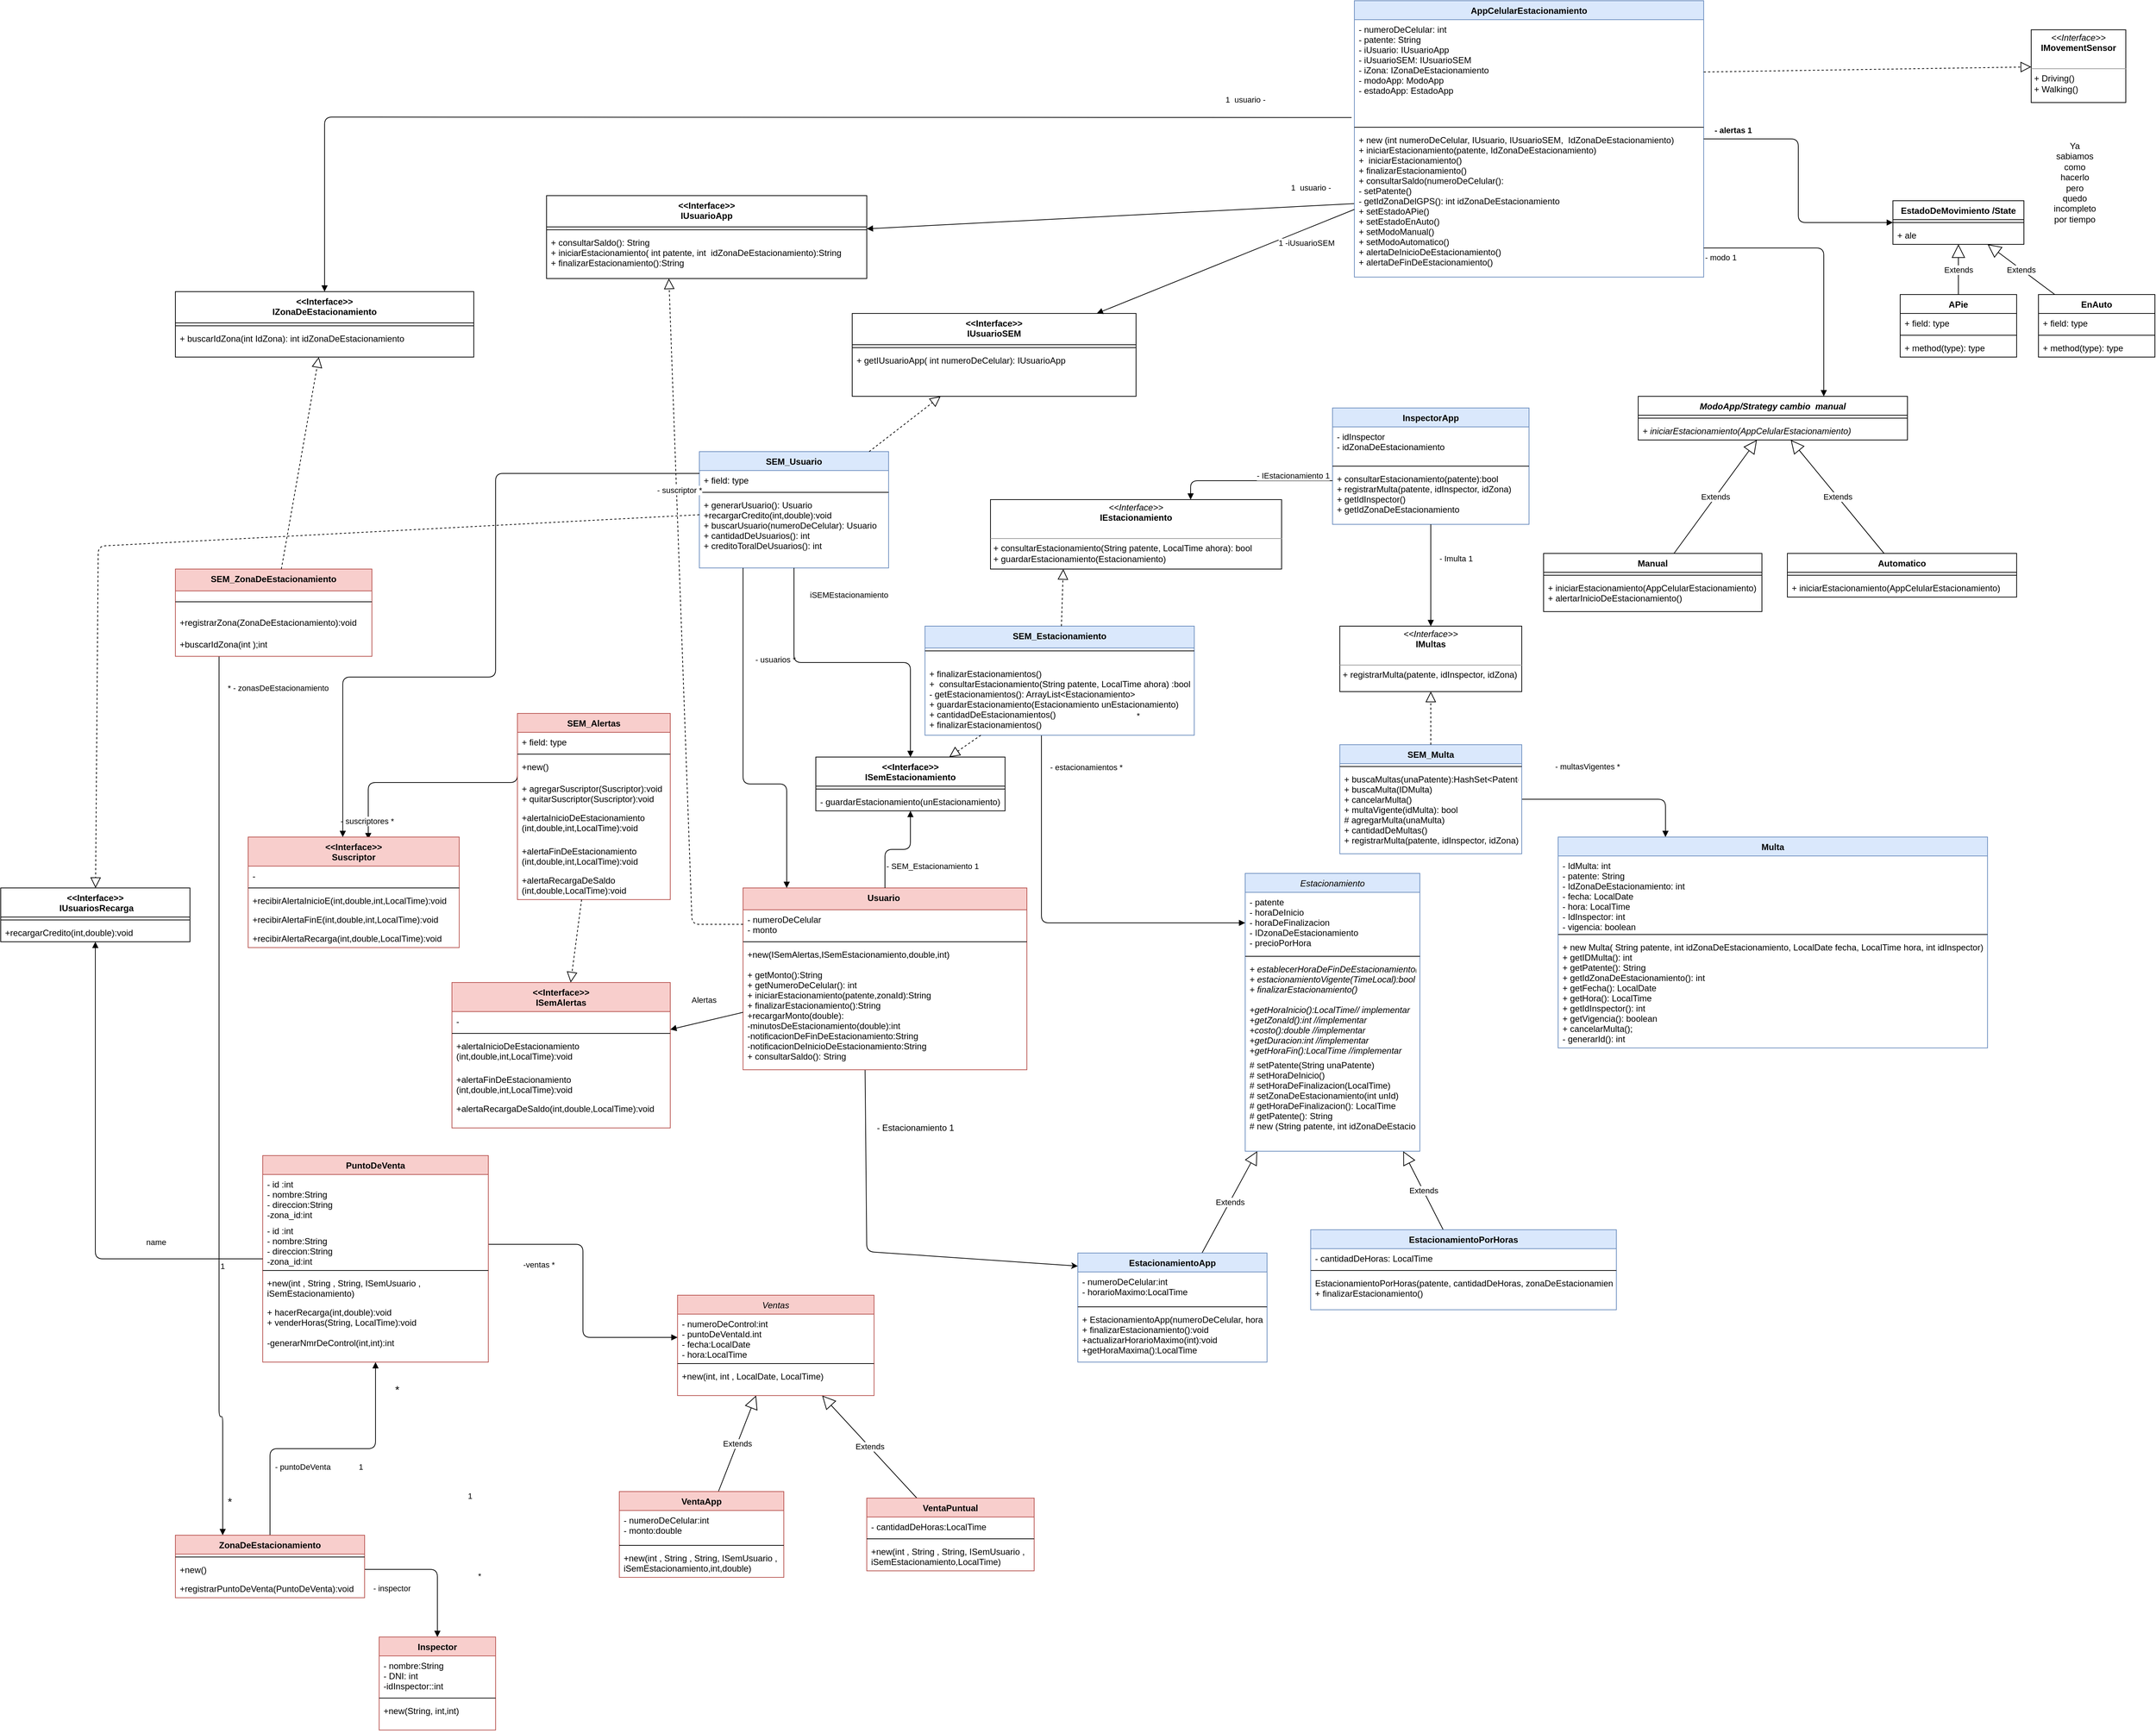 <mxfile version="13.9.6" type="google"><diagram id="C5RBs43oDa-KdzZeNtuy" name="Page-1"><mxGraphModel dx="2058" dy="3078" grid="1" gridSize="10" guides="1" tooltips="1" connect="1" arrows="1" fold="1" page="1" pageScale="1" pageWidth="827" pageHeight="1169" math="0" shadow="0"><root><mxCell id="WIyWlLk6GJQsqaUBKTNV-0"/><mxCell id="WIyWlLk6GJQsqaUBKTNV-1" parent="WIyWlLk6GJQsqaUBKTNV-0"/><mxCell id="WUjLI4DYa5Cwc0NMlBWB-13" value="Extends" style="endArrow=block;endSize=16;endFill=0;html=1;" parent="WIyWlLk6GJQsqaUBKTNV-1" source="WUjLI4DYa5Cwc0NMlBWB-5" target="WUjLI4DYa5Cwc0NMlBWB-1" edge="1"><mxGeometry width="160" relative="1" as="geometry"><mxPoint x="330" y="400" as="sourcePoint"/><mxPoint x="490" y="400" as="targetPoint"/></mxGeometry></mxCell><mxCell id="WUjLI4DYa5Cwc0NMlBWB-14" value="Extends" style="endArrow=block;endSize=16;endFill=0;html=1;" parent="WIyWlLk6GJQsqaUBKTNV-1" source="WUjLI4DYa5Cwc0NMlBWB-9" target="WUjLI4DYa5Cwc0NMlBWB-1" edge="1"><mxGeometry width="160" relative="1" as="geometry"><mxPoint x="330" y="400" as="sourcePoint"/><mxPoint x="490" y="400" as="targetPoint"/></mxGeometry></mxCell><mxCell id="WUjLI4DYa5Cwc0NMlBWB-19" value="-ventas *" style="endArrow=block;endFill=1;html=1;edgeStyle=orthogonalEdgeStyle;align=left;verticalAlign=top;entryX=0;entryY=0.5;entryDx=0;entryDy=0;exitX=1;exitY=0.5;exitDx=0;exitDy=0;" parent="WIyWlLk6GJQsqaUBKTNV-1" source="WUjLI4DYa5Cwc0NMlBWB-16" target="WUjLI4DYa5Cwc0NMlBWB-2" edge="1"><mxGeometry x="-0.762" y="-15" relative="1" as="geometry"><mxPoint x="660" y="80" as="sourcePoint"/><mxPoint x="490" y="400" as="targetPoint"/><mxPoint as="offset"/></mxGeometry></mxCell><mxCell id="WUjLI4DYa5Cwc0NMlBWB-33" value="" style="endArrow=block;endFill=1;html=1;edgeStyle=orthogonalEdgeStyle;align=left;verticalAlign=top;exitX=0.5;exitY=0;exitDx=0;exitDy=0;" parent="WIyWlLk6GJQsqaUBKTNV-1" source="CpVqB6uMucXg1q2hWDuY-12" target="WUjLI4DYa5Cwc0NMlBWB-15" edge="1"><mxGeometry x="-0.198" y="100" relative="1" as="geometry"><mxPoint x="-4.88" y="634.2" as="sourcePoint"/><mxPoint x="490" y="400" as="targetPoint"/><Array as="points"/><mxPoint as="offset"/></mxGeometry></mxCell><mxCell id="WUjLI4DYa5Cwc0NMlBWB-34" value="- puntoDeVenta " style="edgeLabel;resizable=0;html=1;align=left;verticalAlign=bottom;" parent="WUjLI4DYa5Cwc0NMlBWB-33" connectable="0" vertex="1"><mxGeometry x="-1" relative="1" as="geometry"><mxPoint x="4.88" y="-85.88" as="offset"/></mxGeometry></mxCell><mxCell id="WUjLI4DYa5Cwc0NMlBWB-39" value="- inspector" style="endArrow=block;endFill=1;html=1;edgeStyle=orthogonalEdgeStyle;align=left;verticalAlign=top;exitX=1;exitY=0.5;exitDx=0;exitDy=0;" parent="WIyWlLk6GJQsqaUBKTNV-1" source="CpVqB6uMucXg1q2hWDuY-14" target="WUjLI4DYa5Cwc0NMlBWB-35" edge="1"><mxGeometry x="-0.896" y="-13" relative="1" as="geometry"><mxPoint x="100" y="677" as="sourcePoint"/><mxPoint x="490" y="400" as="targetPoint"/><mxPoint as="offset"/></mxGeometry></mxCell><mxCell id="WUjLI4DYa5Cwc0NMlBWB-40" value="*" style="edgeLabel;resizable=0;html=1;align=left;verticalAlign=bottom;" parent="WUjLI4DYa5Cwc0NMlBWB-39" connectable="0" vertex="1"><mxGeometry x="-1" relative="1" as="geometry"><mxPoint x="154" y="17" as="offset"/></mxGeometry></mxCell><mxCell id="WUjLI4DYa5Cwc0NMlBWB-53" value="Extends" style="endArrow=block;endSize=16;endFill=0;html=1;" parent="WIyWlLk6GJQsqaUBKTNV-1" source="WUjLI4DYa5Cwc0NMlBWB-45" target="WUjLI4DYa5Cwc0NMlBWB-41" edge="1"><mxGeometry width="160" relative="1" as="geometry"><mxPoint x="330" y="700" as="sourcePoint"/><mxPoint x="490" y="700" as="targetPoint"/></mxGeometry></mxCell><mxCell id="WUjLI4DYa5Cwc0NMlBWB-54" value="Extends" style="endArrow=block;endSize=16;endFill=0;html=1;" parent="WIyWlLk6GJQsqaUBKTNV-1" source="WUjLI4DYa5Cwc0NMlBWB-49" target="WUjLI4DYa5Cwc0NMlBWB-41" edge="1"><mxGeometry width="160" relative="1" as="geometry"><mxPoint x="330" y="700" as="sourcePoint"/><mxPoint x="490" y="700" as="targetPoint"/></mxGeometry></mxCell><mxCell id="WUjLI4DYa5Cwc0NMlBWB-49" value="EstacionamientoPorHoras" style="swimlane;fontStyle=1;align=center;verticalAlign=top;childLayout=stackLayout;horizontal=1;startSize=26;horizontalStack=0;resizeParent=1;resizeParentMax=0;resizeLast=0;collapsible=1;marginBottom=0;fillColor=#dae8fc;strokeColor=#6c8ebf;" parent="WIyWlLk6GJQsqaUBKTNV-1" vertex="1"><mxGeometry x="1310" y="420" width="420" height="110" as="geometry"/></mxCell><mxCell id="WUjLI4DYa5Cwc0NMlBWB-50" value="- cantidadDeHoras: LocalTime" style="text;strokeColor=none;fillColor=none;align=left;verticalAlign=top;spacingLeft=4;spacingRight=4;overflow=hidden;rotatable=0;points=[[0,0.5],[1,0.5]];portConstraint=eastwest;" parent="WUjLI4DYa5Cwc0NMlBWB-49" vertex="1"><mxGeometry y="26" width="420" height="26" as="geometry"/></mxCell><mxCell id="WUjLI4DYa5Cwc0NMlBWB-51" value="" style="line;strokeWidth=1;fillColor=none;align=left;verticalAlign=middle;spacingTop=-1;spacingLeft=3;spacingRight=3;rotatable=0;labelPosition=right;points=[];portConstraint=eastwest;" parent="WUjLI4DYa5Cwc0NMlBWB-49" vertex="1"><mxGeometry y="52" width="420" height="8" as="geometry"/></mxCell><mxCell id="WUjLI4DYa5Cwc0NMlBWB-52" value="EstacionamientoPorHoras(patente, cantidadDeHoras, zonaDeEstacionamiento)&#xA;+ finalizarEstacionamiento()" style="text;strokeColor=none;fillColor=none;align=left;verticalAlign=top;spacingLeft=4;spacingRight=4;overflow=hidden;rotatable=0;points=[[0,0.5],[1,0.5]];portConstraint=eastwest;" parent="WUjLI4DYa5Cwc0NMlBWB-49" vertex="1"><mxGeometry y="60" width="420" height="50" as="geometry"/></mxCell><mxCell id="WUjLI4DYa5Cwc0NMlBWB-35" value="Inspector" style="swimlane;fontStyle=1;align=center;verticalAlign=top;childLayout=stackLayout;horizontal=1;startSize=26;horizontalStack=0;resizeParent=1;resizeParentMax=0;resizeLast=0;collapsible=1;marginBottom=0;fillColor=#f8cecc;strokeColor=#b85450;" parent="WIyWlLk6GJQsqaUBKTNV-1" vertex="1"><mxGeometry x="30" y="980" width="160" height="128" as="geometry"/></mxCell><mxCell id="WUjLI4DYa5Cwc0NMlBWB-36" value="- nombre:String&#xA;- DNI: int&#xA;-idInspector::int&#xA;" style="text;strokeColor=none;fillColor=none;align=left;verticalAlign=top;spacingLeft=4;spacingRight=4;overflow=hidden;rotatable=0;points=[[0,0.5],[1,0.5]];portConstraint=eastwest;" parent="WUjLI4DYa5Cwc0NMlBWB-35" vertex="1"><mxGeometry y="26" width="160" height="54" as="geometry"/></mxCell><mxCell id="WUjLI4DYa5Cwc0NMlBWB-37" value="" style="line;strokeWidth=1;fillColor=none;align=left;verticalAlign=middle;spacingTop=-1;spacingLeft=3;spacingRight=3;rotatable=0;labelPosition=right;points=[];portConstraint=eastwest;" parent="WUjLI4DYa5Cwc0NMlBWB-35" vertex="1"><mxGeometry y="80" width="160" height="8" as="geometry"/></mxCell><mxCell id="VpZrahJUZWkw-iQOS-8P-6" value="+new(String, int,int)" style="text;strokeColor=none;fillColor=none;align=left;verticalAlign=top;spacingLeft=4;spacingRight=4;overflow=hidden;rotatable=0;points=[[0,0.5],[1,0.5]];portConstraint=eastwest;" vertex="1" parent="WUjLI4DYa5Cwc0NMlBWB-35"><mxGeometry y="88" width="160" height="40" as="geometry"/></mxCell><mxCell id="WUjLI4DYa5Cwc0NMlBWB-45" value="EstacionamientoApp" style="swimlane;fontStyle=1;align=center;verticalAlign=top;childLayout=stackLayout;horizontal=1;startSize=26;horizontalStack=0;resizeParent=1;resizeParentMax=0;resizeLast=0;collapsible=1;marginBottom=0;fillColor=#dae8fc;strokeColor=#6c8ebf;" parent="WIyWlLk6GJQsqaUBKTNV-1" vertex="1"><mxGeometry x="990" y="452" width="260" height="150" as="geometry"/></mxCell><mxCell id="WUjLI4DYa5Cwc0NMlBWB-46" value="- numeroDeCelular:int&#xA;- horarioMaximo:LocalTime" style="text;strokeColor=none;fillColor=none;align=left;verticalAlign=top;spacingLeft=4;spacingRight=4;overflow=hidden;rotatable=0;points=[[0,0.5],[1,0.5]];portConstraint=eastwest;" parent="WUjLI4DYa5Cwc0NMlBWB-45" vertex="1"><mxGeometry y="26" width="260" height="44" as="geometry"/></mxCell><mxCell id="WUjLI4DYa5Cwc0NMlBWB-47" value="" style="line;strokeWidth=1;fillColor=none;align=left;verticalAlign=middle;spacingTop=-1;spacingLeft=3;spacingRight=3;rotatable=0;labelPosition=right;points=[];portConstraint=eastwest;" parent="WUjLI4DYa5Cwc0NMlBWB-45" vertex="1"><mxGeometry y="70" width="260" height="8" as="geometry"/></mxCell><mxCell id="WUjLI4DYa5Cwc0NMlBWB-48" value="+ EstacionamientoApp(numeroDeCelular, horarioMaximo)&#xA;+ finalizarEstacionamiento():void&#xA;+actualizarHorarioMaximo(int):void&#xA;+getHoraMaxima():LocalTime" style="text;strokeColor=none;fillColor=none;align=left;verticalAlign=top;spacingLeft=4;spacingRight=4;overflow=hidden;rotatable=0;points=[[0,0.5],[1,0.5]];portConstraint=eastwest;" parent="WUjLI4DYa5Cwc0NMlBWB-45" vertex="1"><mxGeometry y="78" width="260" height="72" as="geometry"/></mxCell><mxCell id="WUjLI4DYa5Cwc0NMlBWB-41" value="Estacionamiento" style="swimlane;fontStyle=2;align=center;verticalAlign=top;childLayout=stackLayout;horizontal=1;startSize=26;horizontalStack=0;resizeParent=1;resizeParentMax=0;resizeLast=0;collapsible=1;marginBottom=0;fillColor=#dae8fc;strokeColor=#6c8ebf;" parent="WIyWlLk6GJQsqaUBKTNV-1" vertex="1"><mxGeometry x="1220" y="-70" width="240" height="382" as="geometry"/></mxCell><mxCell id="WUjLI4DYa5Cwc0NMlBWB-42" value="- patente&#xA;- horaDeInicio&#xA;- horaDeFinalizacion&#xA;- IDzonaDeEstacionamiento&#xA;- precioPorHora" style="text;strokeColor=none;fillColor=none;align=left;verticalAlign=top;spacingLeft=4;spacingRight=4;overflow=hidden;rotatable=0;points=[[0,0.5],[1,0.5]];portConstraint=eastwest;" parent="WUjLI4DYa5Cwc0NMlBWB-41" vertex="1"><mxGeometry y="26" width="240" height="84" as="geometry"/></mxCell><mxCell id="WUjLI4DYa5Cwc0NMlBWB-43" value="" style="line;strokeWidth=1;fillColor=none;align=left;verticalAlign=middle;spacingTop=-1;spacingLeft=3;spacingRight=3;rotatable=0;labelPosition=right;points=[];portConstraint=eastwest;" parent="WUjLI4DYa5Cwc0NMlBWB-41" vertex="1"><mxGeometry y="110" width="240" height="8" as="geometry"/></mxCell><mxCell id="WUjLI4DYa5Cwc0NMlBWB-44" value="+ establecerHoraDeFinDeEstacionamiento()&#xA;+ estacionamientoVigente(TimeLocal):bool&#xA;+ finalizarEstacionamiento()&#xA;&#xA;+getHoraInicio():LocalTime// implementar&#xA;+getZonaId():int //implementar&#xA;+costo():double //implementar&#xA;+getDuracion:int //implementar&#xA;+getHoraFin():LocalTime //implementar&#xA;" style="text;strokeColor=none;fillColor=none;align=left;verticalAlign=top;spacingLeft=4;spacingRight=4;overflow=hidden;rotatable=0;points=[[0,0.5],[1,0.5]];portConstraint=eastwest;fontStyle=2" parent="WUjLI4DYa5Cwc0NMlBWB-41" vertex="1"><mxGeometry y="118" width="240" height="132" as="geometry"/></mxCell><mxCell id="fZh30eNzKtPNYQACK272-0" value="# setPatente(String unaPatente)&#xA;# setHoraDeInicio()&#xA;# setHoraDeFinalizacion(LocalTime)&#xA;# setZonaDeEstacionamiento(int unId)&#xA;# getHoraDeFinalizacion(): LocalTime&#xA;# getPatente(): String&#xA;# new (String patente, int idZonaDeEstacionamiento)" style="text;strokeColor=none;fillColor=none;align=left;verticalAlign=top;spacingLeft=4;spacingRight=4;overflow=hidden;rotatable=0;points=[[0,0.5],[1,0.5]];portConstraint=eastwest;fontStyle=0" vertex="1" parent="WUjLI4DYa5Cwc0NMlBWB-41"><mxGeometry y="250" width="240" height="132" as="geometry"/></mxCell><mxCell id="WUjLI4DYa5Cwc0NMlBWB-61" value="- estacionamientos *" style="endArrow=block;endFill=1;html=1;edgeStyle=orthogonalEdgeStyle;align=left;verticalAlign=top;entryX=0;entryY=0.5;entryDx=0;entryDy=0;" parent="WIyWlLk6GJQsqaUBKTNV-1" source="WUjLI4DYa5Cwc0NMlBWB-24" target="WUjLI4DYa5Cwc0NMlBWB-42" edge="1"><mxGeometry x="-0.885" y="10" relative="1" as="geometry"><mxPoint x="1280" y="330" as="sourcePoint"/><mxPoint x="1440" y="330" as="targetPoint"/><Array as="points"><mxPoint x="940" y="-2"/></Array><mxPoint as="offset"/></mxGeometry></mxCell><mxCell id="WUjLI4DYa5Cwc0NMlBWB-62" value="*" style="edgeLabel;resizable=0;html=1;align=left;verticalAlign=bottom;" parent="WUjLI4DYa5Cwc0NMlBWB-61" connectable="0" vertex="1"><mxGeometry x="-1" relative="1" as="geometry"><mxPoint x="128.92" y="-19" as="offset"/></mxGeometry></mxCell><mxCell id="WUjLI4DYa5Cwc0NMlBWB-67" value="- multasVigentes *" style="endArrow=block;endFill=1;html=1;edgeStyle=orthogonalEdgeStyle;align=left;verticalAlign=top;entryX=0.25;entryY=0;entryDx=0;entryDy=0;" parent="WIyWlLk6GJQsqaUBKTNV-1" source="WUjLI4DYa5Cwc0NMlBWB-88" target="WUjLI4DYa5Cwc0NMlBWB-63" edge="1"><mxGeometry x="-0.649" y="58" relative="1" as="geometry"><mxPoint x="1450" y="-251.941" as="sourcePoint"/><mxPoint x="910" y="330" as="targetPoint"/><mxPoint as="offset"/></mxGeometry></mxCell><mxCell id="WUjLI4DYa5Cwc0NMlBWB-75" value="1&amp;nbsp; usuario -" style="html=1;verticalAlign=bottom;endArrow=block;exitX=0;exitY=0.5;exitDx=0;exitDy=0;" parent="WIyWlLk6GJQsqaUBKTNV-1" source="WUjLI4DYa5Cwc0NMlBWB-72" target="wO4touI5DcW-llu33IRZ-0" edge="1"><mxGeometry x="-0.823" y="-16" width="80" relative="1" as="geometry"><mxPoint x="670" y="-100" as="sourcePoint"/><mxPoint x="30" y="-800" as="targetPoint"/><mxPoint as="offset"/><Array as="points"/></mxGeometry></mxCell><mxCell id="WUjLI4DYa5Cwc0NMlBWB-63" value="Multa" style="swimlane;fontStyle=1;align=center;verticalAlign=top;childLayout=stackLayout;horizontal=1;startSize=26;horizontalStack=0;resizeParent=1;resizeParentMax=0;resizeLast=0;collapsible=1;marginBottom=0;fillColor=#dae8fc;strokeColor=#6c8ebf;" parent="WIyWlLk6GJQsqaUBKTNV-1" vertex="1"><mxGeometry x="1650" y="-120" width="590" height="290" as="geometry"/></mxCell><mxCell id="WUjLI4DYa5Cwc0NMlBWB-64" value="- IdMulta: int&#xA;- patente: String&#xA;- IdZonaDeEstacionamiento: int&#xA;- fecha: LocalDate&#xA;- hora: LocalTime&#xA;- IdInspector: int&#xA;- vigencia: boolean" style="text;strokeColor=none;fillColor=none;align=left;verticalAlign=top;spacingLeft=4;spacingRight=4;overflow=hidden;rotatable=0;points=[[0,0.5],[1,0.5]];portConstraint=eastwest;" parent="WUjLI4DYa5Cwc0NMlBWB-63" vertex="1"><mxGeometry y="26" width="590" height="104" as="geometry"/></mxCell><mxCell id="WUjLI4DYa5Cwc0NMlBWB-65" value="" style="line;strokeWidth=1;fillColor=none;align=left;verticalAlign=middle;spacingTop=-1;spacingLeft=3;spacingRight=3;rotatable=0;labelPosition=right;points=[];portConstraint=eastwest;" parent="WUjLI4DYa5Cwc0NMlBWB-63" vertex="1"><mxGeometry y="130" width="590" height="8" as="geometry"/></mxCell><mxCell id="WUjLI4DYa5Cwc0NMlBWB-66" value="+ new Multa( String patente, int idZonaDeEstacionamiento, LocalDate fecha, LocalTime hora, int idInspector)&#xA;+ getIDMulta(): int &#xA;+ getPatente(): String&#xA;+ getIdZonaDeEstacionamiento(): int&#xA;+ getFecha(): LocalDate&#xA;+ getHora(): LocalTime&#xA;+ getIdInspector(): int&#xA;+ getVigencia(): boolean&#xA;+ cancelarMulta();&#xA;- generarId(): int" style="text;strokeColor=none;fillColor=none;align=left;verticalAlign=top;spacingLeft=4;spacingRight=4;overflow=hidden;rotatable=0;points=[[0,0.5],[1,0.5]];portConstraint=eastwest;" parent="WUjLI4DYa5Cwc0NMlBWB-63" vertex="1"><mxGeometry y="138" width="590" height="152" as="geometry"/></mxCell><mxCell id="WUjLI4DYa5Cwc0NMlBWB-96" value="InspectorApp" style="swimlane;fontStyle=1;align=center;verticalAlign=top;childLayout=stackLayout;horizontal=1;startSize=26;horizontalStack=0;resizeParent=1;resizeParentMax=0;resizeLast=0;collapsible=1;marginBottom=0;fillColor=#dae8fc;strokeColor=#6c8ebf;" parent="WIyWlLk6GJQsqaUBKTNV-1" vertex="1"><mxGeometry x="1340" y="-710" width="270" height="160" as="geometry"/></mxCell><mxCell id="WUjLI4DYa5Cwc0NMlBWB-97" value="- idInspector&#xA;- idZonaDeEstacionamiento" style="text;strokeColor=none;fillColor=none;align=left;verticalAlign=top;spacingLeft=4;spacingRight=4;overflow=hidden;rotatable=0;points=[[0,0.5],[1,0.5]];portConstraint=eastwest;" parent="WUjLI4DYa5Cwc0NMlBWB-96" vertex="1"><mxGeometry y="26" width="270" height="50" as="geometry"/></mxCell><mxCell id="WUjLI4DYa5Cwc0NMlBWB-98" value="" style="line;strokeWidth=1;fillColor=none;align=left;verticalAlign=middle;spacingTop=-1;spacingLeft=3;spacingRight=3;rotatable=0;labelPosition=right;points=[];portConstraint=eastwest;" parent="WUjLI4DYa5Cwc0NMlBWB-96" vertex="1"><mxGeometry y="76" width="270" height="8" as="geometry"/></mxCell><mxCell id="WUjLI4DYa5Cwc0NMlBWB-99" value="+ consultarEstacionamiento(patente):bool&#xA;+ registrarMulta(patente, idInspector, idZona)&#xA;+ getIdInspector()&#xA;+ getIdZonaDeEstacionamiento" style="text;strokeColor=none;fillColor=none;align=left;verticalAlign=top;spacingLeft=4;spacingRight=4;overflow=hidden;rotatable=0;points=[[0,0.5],[1,0.5]];portConstraint=eastwest;" parent="WUjLI4DYa5Cwc0NMlBWB-96" vertex="1"><mxGeometry y="84" width="270" height="76" as="geometry"/></mxCell><mxCell id="TJU6d_hFVc5nOXnDRzfA-8" value="* - zonasDeEstacionamiento" style="endArrow=block;endFill=1;html=1;edgeStyle=orthogonalEdgeStyle;align=left;verticalAlign=top;entryX=0.25;entryY=0;entryDx=0;entryDy=0;" parent="WIyWlLk6GJQsqaUBKTNV-1" source="WUjLI4DYa5Cwc0NMlBWB-80" edge="1" target="CpVqB6uMucXg1q2hWDuY-12"><mxGeometry x="-0.951" y="10" relative="1" as="geometry"><mxPoint x="520" y="-560" as="sourcePoint"/><mxPoint x="-100" y="680" as="targetPoint"/><Array as="points"><mxPoint x="-190" y="-355"/><mxPoint x="-190" y="677"/><mxPoint x="-110" y="677"/></Array><mxPoint y="1" as="offset"/></mxGeometry></mxCell><mxCell id="WUjLI4DYa5Cwc0NMlBWB-69" value="AppCelularEstacionamiento" style="swimlane;fontStyle=1;align=center;verticalAlign=top;childLayout=stackLayout;horizontal=1;startSize=26;horizontalStack=0;resizeParent=1;resizeParentMax=0;resizeLast=0;collapsible=1;marginBottom=0;fillColor=#dae8fc;strokeColor=#6c8ebf;" parent="WIyWlLk6GJQsqaUBKTNV-1" vertex="1"><mxGeometry x="1370" y="-1270" width="480" height="380" as="geometry"/></mxCell><mxCell id="WUjLI4DYa5Cwc0NMlBWB-70" value="- numeroDeCelular: int&#xA;- patente: String &#xA;- iUsuario: IUsuarioApp&#xA;- iUsuarioSEM: IUsuarioSEM&#xA;- iZona: IZonaDeEstacionamiento&#xA;- modoApp: ModoApp&#xA;- estadoApp: EstadoApp" style="text;strokeColor=none;fillColor=none;align=left;verticalAlign=top;spacingLeft=4;spacingRight=4;overflow=hidden;rotatable=0;points=[[0,0.5],[1,0.5]];portConstraint=eastwest;" parent="WUjLI4DYa5Cwc0NMlBWB-69" vertex="1"><mxGeometry y="26" width="480" height="144" as="geometry"/></mxCell><mxCell id="WUjLI4DYa5Cwc0NMlBWB-71" value="" style="line;strokeWidth=1;fillColor=none;align=left;verticalAlign=middle;spacingTop=-1;spacingLeft=3;spacingRight=3;rotatable=0;labelPosition=right;points=[];portConstraint=eastwest;" parent="WUjLI4DYa5Cwc0NMlBWB-69" vertex="1"><mxGeometry y="170" width="480" height="8" as="geometry"/></mxCell><mxCell id="WUjLI4DYa5Cwc0NMlBWB-72" value="+ new (int numeroDeCelular, IUsuario, IUsuarioSEM,  IdZonaDeEstacionamiento)&#xA;+ iniciarEstacionamiento(patente, IdZonaDeEstacionamiento)&#xA;+  iniciarEstacionamiento()&#xA;+ finalizarEstacionamiento()&#xA;+ consultarSaldo(numeroDeCelular():&#xA;- setPatente()&#xA;- getIdZonaDelGPS(): int idZonaDeEstacionamiento&#xA;+ setEstadoAPie()&#xA;+ setEstadoEnAuto()&#xA;+ setModoManual()&#xA;+ setModoAutomatico()&#xA;+ alertaDeInicioDeEstacionamiento()&#xA;+ alertaDeFinDeEstacionamiento()&#xA;" style="text;strokeColor=none;fillColor=none;align=left;verticalAlign=top;spacingLeft=4;spacingRight=4;overflow=hidden;rotatable=0;points=[[0,0.5],[1,0.5]];portConstraint=eastwest;" parent="WUjLI4DYa5Cwc0NMlBWB-69" vertex="1"><mxGeometry y="178" width="480" height="202" as="geometry"/></mxCell><mxCell id="TJU6d_hFVc5nOXnDRzfA-26" value="- suscriptores *" style="endArrow=block;endFill=1;html=1;edgeStyle=orthogonalEdgeStyle;align=left;verticalAlign=top;entryX=0.569;entryY=0.02;entryDx=0;entryDy=0;entryPerimeter=0;exitX=0;exitY=0.5;exitDx=0;exitDy=0;" parent="WIyWlLk6GJQsqaUBKTNV-1" source="mfqmXd-MsS2qtK-7bXNe-0" target="TJU6d_hFVc5nOXnDRzfA-28" edge="1"><mxGeometry x="0.746" y="-40" relative="1" as="geometry"><mxPoint x="130" y="-137" as="sourcePoint"/><mxPoint x="170" y="-70" as="targetPoint"/><Array as="points"><mxPoint x="220" y="-195"/><mxPoint x="15" y="-195"/></Array><mxPoint as="offset"/></mxGeometry></mxCell><mxCell id="WUjLI4DYa5Cwc0NMlBWB-55" value="Usuario " style="swimlane;fontStyle=1;align=center;verticalAlign=top;childLayout=stackLayout;horizontal=1;startSize=30;horizontalStack=0;resizeParent=1;resizeParentMax=0;resizeLast=0;collapsible=1;marginBottom=0;fillColor=#f8cecc;strokeColor=#b85450;" parent="WIyWlLk6GJQsqaUBKTNV-1" vertex="1"><mxGeometry x="530" y="-50" width="390" height="250" as="geometry"/></mxCell><mxCell id="WUjLI4DYa5Cwc0NMlBWB-56" value="- numeroDeCelular&#xA;- monto" style="text;strokeColor=none;fillColor=none;align=left;verticalAlign=top;spacingLeft=4;spacingRight=4;overflow=hidden;rotatable=0;points=[[0,0.5],[1,0.5]];portConstraint=eastwest;" parent="WUjLI4DYa5Cwc0NMlBWB-55" vertex="1"><mxGeometry y="30" width="390" height="40" as="geometry"/></mxCell><mxCell id="WUjLI4DYa5Cwc0NMlBWB-57" value="" style="line;strokeWidth=1;fillColor=none;align=left;verticalAlign=middle;spacingTop=-1;spacingLeft=3;spacingRight=3;rotatable=0;labelPosition=right;points=[];portConstraint=eastwest;" parent="WUjLI4DYa5Cwc0NMlBWB-55" vertex="1"><mxGeometry y="70" width="390" height="8" as="geometry"/></mxCell><mxCell id="WUjLI4DYa5Cwc0NMlBWB-58" value="+new(ISemAlertas,ISemEstacionamiento,double,int)&#xA;&#xA;+ getMonto():String&#xA;+ getNumeroDeCelular(): int&#xA;+ iniciarEstacionamiento(patente,zonaId):String&#xA;+ finalizarEstacionamiento():String&#xA;+recargarMonto(double):&#xA;-minutosDeEstacionamiento(double):int&#xA;-notificacionDeFinDeEstacionamiento:String&#xA;-notificacionDeInicioDeEstacionamiento:String&#xA;+ consultarSaldo(): String&#xA;" style="text;strokeColor=none;fillColor=none;align=left;verticalAlign=top;spacingLeft=4;spacingRight=4;overflow=hidden;rotatable=0;points=[[0,0.5],[1,0.5]];portConstraint=eastwest;" parent="WUjLI4DYa5Cwc0NMlBWB-55" vertex="1"><mxGeometry y="78" width="390" height="172" as="geometry"/></mxCell><mxCell id="WUjLI4DYa5Cwc0NMlBWB-1" value="Ventas" style="swimlane;fontStyle=2;align=center;verticalAlign=top;childLayout=stackLayout;horizontal=1;startSize=26;horizontalStack=0;resizeParent=1;resizeParentMax=0;resizeLast=0;collapsible=1;marginBottom=0;fillColor=#f8cecc;strokeColor=#b85450;" parent="WIyWlLk6GJQsqaUBKTNV-1" vertex="1"><mxGeometry x="440" y="510" width="270" height="138" as="geometry"/></mxCell><mxCell id="WUjLI4DYa5Cwc0NMlBWB-2" value="- numeroDeControl:int&#xA;- puntoDeVentaId.int&#xA;- fecha:LocalDate&#xA;- hora:LocalTime" style="text;strokeColor=none;fillColor=none;align=left;verticalAlign=top;spacingLeft=4;spacingRight=4;overflow=hidden;rotatable=0;points=[[0,0.5],[1,0.5]];portConstraint=eastwest;" parent="WUjLI4DYa5Cwc0NMlBWB-1" vertex="1"><mxGeometry y="26" width="270" height="64" as="geometry"/></mxCell><mxCell id="WUjLI4DYa5Cwc0NMlBWB-3" value="" style="line;strokeWidth=1;fillColor=none;align=left;verticalAlign=middle;spacingTop=-1;spacingLeft=3;spacingRight=3;rotatable=0;labelPosition=right;points=[];portConstraint=eastwest;" parent="WUjLI4DYa5Cwc0NMlBWB-1" vertex="1"><mxGeometry y="90" width="270" height="8" as="geometry"/></mxCell><mxCell id="CpVqB6uMucXg1q2hWDuY-6" value="+new(int, int , LocalDate, LocalTime)" style="text;strokeColor=none;fillColor=none;align=left;verticalAlign=top;spacingLeft=4;spacingRight=4;overflow=hidden;rotatable=0;points=[[0,0.5],[1,0.5]];portConstraint=eastwest;" parent="WUjLI4DYa5Cwc0NMlBWB-1" vertex="1"><mxGeometry y="98" width="270" height="40" as="geometry"/></mxCell><mxCell id="TJU6d_hFVc5nOXnDRzfA-28" value="&lt;&lt;Interface&gt;&gt;&#xA;Suscriptor" style="swimlane;fontStyle=1;align=center;verticalAlign=top;childLayout=stackLayout;horizontal=1;startSize=40;horizontalStack=0;resizeParent=1;resizeParentMax=0;resizeLast=0;collapsible=1;marginBottom=0;fillColor=#f8cecc;strokeColor=#b85450;" parent="WIyWlLk6GJQsqaUBKTNV-1" vertex="1"><mxGeometry x="-150" y="-120" width="290" height="152" as="geometry"/></mxCell><mxCell id="TJU6d_hFVc5nOXnDRzfA-29" value="- " style="text;strokeColor=none;fillColor=none;align=left;verticalAlign=top;spacingLeft=4;spacingRight=4;overflow=hidden;rotatable=0;points=[[0,0.5],[1,0.5]];portConstraint=eastwest;" parent="TJU6d_hFVc5nOXnDRzfA-28" vertex="1"><mxGeometry y="40" width="290" height="26" as="geometry"/></mxCell><mxCell id="TJU6d_hFVc5nOXnDRzfA-30" value="" style="line;strokeWidth=1;fillColor=none;align=left;verticalAlign=middle;spacingTop=-1;spacingLeft=3;spacingRight=3;rotatable=0;labelPosition=right;points=[];portConstraint=eastwest;" parent="TJU6d_hFVc5nOXnDRzfA-28" vertex="1"><mxGeometry y="66" width="290" height="8" as="geometry"/></mxCell><mxCell id="TJU6d_hFVc5nOXnDRzfA-31" value="+recibirAlertaInicioE(int,double,int,LocalTime):void" style="text;strokeColor=none;fillColor=none;align=left;verticalAlign=top;spacingLeft=4;spacingRight=4;overflow=hidden;rotatable=0;points=[[0,0.5],[1,0.5]];portConstraint=eastwest;" parent="TJU6d_hFVc5nOXnDRzfA-28" vertex="1"><mxGeometry y="74" width="290" height="26" as="geometry"/></mxCell><mxCell id="mfqmXd-MsS2qtK-7bXNe-3" value="+recibirAlertaFinE(int,double,int,LocalTime):void" style="text;strokeColor=none;fillColor=none;align=left;verticalAlign=top;spacingLeft=4;spacingRight=4;overflow=hidden;rotatable=0;points=[[0,0.5],[1,0.5]];portConstraint=eastwest;" parent="TJU6d_hFVc5nOXnDRzfA-28" vertex="1"><mxGeometry y="100" width="290" height="26" as="geometry"/></mxCell><mxCell id="mfqmXd-MsS2qtK-7bXNe-4" value="+recibirAlertaRecarga(int,double,LocalTime):void" style="text;strokeColor=none;fillColor=none;align=left;verticalAlign=top;spacingLeft=4;spacingRight=4;overflow=hidden;rotatable=0;points=[[0,0.5],[1,0.5]];portConstraint=eastwest;" parent="TJU6d_hFVc5nOXnDRzfA-28" vertex="1"><mxGeometry y="126" width="290" height="26" as="geometry"/></mxCell><mxCell id="WUjLI4DYa5Cwc0NMlBWB-76" value="SEM_Usuario&#xA;" style="swimlane;fontStyle=1;align=center;verticalAlign=top;childLayout=stackLayout;horizontal=1;startSize=26;horizontalStack=0;resizeParent=1;resizeParentMax=0;resizeLast=0;collapsible=1;marginBottom=0;fillColor=#dae8fc;strokeColor=#6c8ebf;" parent="WIyWlLk6GJQsqaUBKTNV-1" vertex="1"><mxGeometry x="470" y="-650" width="260" height="160" as="geometry"/></mxCell><mxCell id="WUjLI4DYa5Cwc0NMlBWB-77" value="+ field: type" style="text;strokeColor=none;fillColor=none;align=left;verticalAlign=top;spacingLeft=4;spacingRight=4;overflow=hidden;rotatable=0;points=[[0,0.5],[1,0.5]];portConstraint=eastwest;" parent="WUjLI4DYa5Cwc0NMlBWB-76" vertex="1"><mxGeometry y="26" width="260" height="26" as="geometry"/></mxCell><mxCell id="WUjLI4DYa5Cwc0NMlBWB-78" value="" style="line;strokeWidth=1;fillColor=none;align=left;verticalAlign=middle;spacingTop=-1;spacingLeft=3;spacingRight=3;rotatable=0;labelPosition=right;points=[];portConstraint=eastwest;" parent="WUjLI4DYa5Cwc0NMlBWB-76" vertex="1"><mxGeometry y="52" width="260" height="8" as="geometry"/></mxCell><mxCell id="WUjLI4DYa5Cwc0NMlBWB-79" value="+ generarUsuario(): Usuario&#xA;+recargarCredito(int,double):void&#xA;+ buscarUsuario(numeroDeCelular): Usuario&#xA;+ cantidadDeUsuarios(): int&#xA;+ creditoToralDeUsuarios(): int" style="text;strokeColor=none;fillColor=none;align=left;verticalAlign=top;spacingLeft=4;spacingRight=4;overflow=hidden;rotatable=0;points=[[0,0.5],[1,0.5]];portConstraint=eastwest;" parent="WUjLI4DYa5Cwc0NMlBWB-76" vertex="1"><mxGeometry y="60" width="260" height="100" as="geometry"/></mxCell><mxCell id="WUjLI4DYa5Cwc0NMlBWB-15" value="PuntoDeVenta" style="swimlane;fontStyle=1;align=center;verticalAlign=top;childLayout=stackLayout;horizontal=1;startSize=26;horizontalStack=0;resizeParent=1;resizeParentMax=0;resizeLast=0;collapsible=1;marginBottom=0;fillColor=#f8cecc;strokeColor=#b85450;" parent="WIyWlLk6GJQsqaUBKTNV-1" vertex="1"><mxGeometry x="-130" y="318" width="310" height="284" as="geometry"/></mxCell><mxCell id="VpZrahJUZWkw-iQOS-8P-0" value="- id :int&#xA;- nombre:String&#xA;- direccion:String&#xA;-zona_id:int&#xA;" style="text;strokeColor=none;fillColor=none;align=left;verticalAlign=top;spacingLeft=4;spacingRight=4;overflow=hidden;rotatable=0;points=[[0,0.5],[1,0.5]];portConstraint=eastwest;" vertex="1" parent="WUjLI4DYa5Cwc0NMlBWB-15"><mxGeometry y="26" width="310" height="64" as="geometry"/></mxCell><mxCell id="WUjLI4DYa5Cwc0NMlBWB-16" value="- id :int&#xA;- nombre:String&#xA;- direccion:String&#xA;-zona_id:int&#xA;" style="text;strokeColor=none;fillColor=none;align=left;verticalAlign=top;spacingLeft=4;spacingRight=4;overflow=hidden;rotatable=0;points=[[0,0.5],[1,0.5]];portConstraint=eastwest;" parent="WUjLI4DYa5Cwc0NMlBWB-15" vertex="1"><mxGeometry y="90" width="310" height="64" as="geometry"/></mxCell><mxCell id="WUjLI4DYa5Cwc0NMlBWB-17" value="" style="line;strokeWidth=1;fillColor=none;align=left;verticalAlign=middle;spacingTop=-1;spacingLeft=3;spacingRight=3;rotatable=0;labelPosition=right;points=[];portConstraint=eastwest;" parent="WUjLI4DYa5Cwc0NMlBWB-15" vertex="1"><mxGeometry y="154" width="310" height="8" as="geometry"/></mxCell><mxCell id="CpVqB6uMucXg1q2hWDuY-2" value="+new(int , String , String, ISemUsuario ,&#xA; iSemEstacionamiento)" style="text;strokeColor=none;fillColor=none;align=left;verticalAlign=top;spacingLeft=4;spacingRight=4;overflow=hidden;rotatable=0;points=[[0,0.5],[1,0.5]];portConstraint=eastwest;" parent="WUjLI4DYa5Cwc0NMlBWB-15" vertex="1"><mxGeometry y="162" width="310" height="40" as="geometry"/></mxCell><mxCell id="WUjLI4DYa5Cwc0NMlBWB-18" value="+ hacerRecarga(int,double):void&#xA;+ venderHoras(String, LocalTime):void&#xA;" style="text;strokeColor=none;fillColor=none;align=left;verticalAlign=top;spacingLeft=4;spacingRight=4;overflow=hidden;rotatable=0;points=[[0,0.5],[1,0.5]];portConstraint=eastwest;" parent="WUjLI4DYa5Cwc0NMlBWB-15" vertex="1"><mxGeometry y="202" width="310" height="42" as="geometry"/></mxCell><mxCell id="CpVqB6uMucXg1q2hWDuY-3" value="-generarNmrDeControl(int,int):int&#xA;" style="text;strokeColor=none;fillColor=none;align=left;verticalAlign=top;spacingLeft=4;spacingRight=4;overflow=hidden;rotatable=0;points=[[0,0.5],[1,0.5]];portConstraint=eastwest;" parent="WUjLI4DYa5Cwc0NMlBWB-15" vertex="1"><mxGeometry y="244" width="310" height="40" as="geometry"/></mxCell><mxCell id="WUjLI4DYa5Cwc0NMlBWB-9" value="VentaPuntual" style="swimlane;fontStyle=1;align=center;verticalAlign=top;childLayout=stackLayout;horizontal=1;startSize=26;horizontalStack=0;resizeParent=1;resizeParentMax=0;resizeLast=0;collapsible=1;marginBottom=0;fillColor=#f8cecc;strokeColor=#b85450;" parent="WIyWlLk6GJQsqaUBKTNV-1" vertex="1"><mxGeometry x="700" y="789" width="230" height="100" as="geometry"/></mxCell><mxCell id="WUjLI4DYa5Cwc0NMlBWB-10" value="- cantidadDeHoras:LocalTime&#xA;" style="text;strokeColor=none;fillColor=none;align=left;verticalAlign=top;spacingLeft=4;spacingRight=4;overflow=hidden;rotatable=0;points=[[0,0.5],[1,0.5]];portConstraint=eastwest;" parent="WUjLI4DYa5Cwc0NMlBWB-9" vertex="1"><mxGeometry y="26" width="230" height="26" as="geometry"/></mxCell><mxCell id="WUjLI4DYa5Cwc0NMlBWB-11" value="" style="line;strokeWidth=1;fillColor=none;align=left;verticalAlign=middle;spacingTop=-1;spacingLeft=3;spacingRight=3;rotatable=0;labelPosition=right;points=[];portConstraint=eastwest;" parent="WUjLI4DYa5Cwc0NMlBWB-9" vertex="1"><mxGeometry y="52" width="230" height="8" as="geometry"/></mxCell><mxCell id="CpVqB6uMucXg1q2hWDuY-5" value="+new(int , String , String, ISemUsuario ,&#xA; iSemEstacionamiento,LocalTime)" style="text;strokeColor=none;fillColor=none;align=left;verticalAlign=top;spacingLeft=4;spacingRight=4;overflow=hidden;rotatable=0;points=[[0,0.5],[1,0.5]];portConstraint=eastwest;" parent="WUjLI4DYa5Cwc0NMlBWB-9" vertex="1"><mxGeometry y="60" width="230" height="40" as="geometry"/></mxCell><mxCell id="WUjLI4DYa5Cwc0NMlBWB-5" value="VentaApp" style="swimlane;fontStyle=1;align=center;verticalAlign=top;childLayout=stackLayout;horizontal=1;startSize=26;horizontalStack=0;resizeParent=1;resizeParentMax=0;resizeLast=0;collapsible=1;marginBottom=0;fillColor=#f8cecc;strokeColor=#b85450;" parent="WIyWlLk6GJQsqaUBKTNV-1" vertex="1"><mxGeometry x="360" y="780" width="226" height="118" as="geometry"/></mxCell><mxCell id="WUjLI4DYa5Cwc0NMlBWB-6" value="- numeroDeCelular:int&#xA;- monto:double" style="text;strokeColor=none;fillColor=none;align=left;verticalAlign=top;spacingLeft=4;spacingRight=4;overflow=hidden;rotatable=0;points=[[0,0.5],[1,0.5]];portConstraint=eastwest;" parent="WUjLI4DYa5Cwc0NMlBWB-5" vertex="1"><mxGeometry y="26" width="226" height="44" as="geometry"/></mxCell><mxCell id="WUjLI4DYa5Cwc0NMlBWB-7" value="" style="line;strokeWidth=1;fillColor=none;align=left;verticalAlign=middle;spacingTop=-1;spacingLeft=3;spacingRight=3;rotatable=0;labelPosition=right;points=[];portConstraint=eastwest;" parent="WUjLI4DYa5Cwc0NMlBWB-5" vertex="1"><mxGeometry y="70" width="226" height="8" as="geometry"/></mxCell><mxCell id="CpVqB6uMucXg1q2hWDuY-4" value="+new(int , String , String, ISemUsuario ,&#xA; iSemEstacionamiento,int,double)" style="text;strokeColor=none;fillColor=none;align=left;verticalAlign=top;spacingLeft=4;spacingRight=4;overflow=hidden;rotatable=0;points=[[0,0.5],[1,0.5]];portConstraint=eastwest;" parent="WUjLI4DYa5Cwc0NMlBWB-5" vertex="1"><mxGeometry y="78" width="226" height="40" as="geometry"/></mxCell><mxCell id="TJU6d_hFVc5nOXnDRzfA-13" value="SEM_Alertas" style="swimlane;fontStyle=1;align=center;verticalAlign=top;childLayout=stackLayout;horizontal=1;startSize=26;horizontalStack=0;resizeParent=1;resizeParentMax=0;resizeLast=0;collapsible=1;marginBottom=0;fillColor=#f8cecc;strokeColor=#b85450;" parent="WIyWlLk6GJQsqaUBKTNV-1" vertex="1"><mxGeometry x="220" y="-290" width="210" height="256" as="geometry"/></mxCell><mxCell id="TJU6d_hFVc5nOXnDRzfA-14" value="+ field: type" style="text;strokeColor=none;fillColor=none;align=left;verticalAlign=top;spacingLeft=4;spacingRight=4;overflow=hidden;rotatable=0;points=[[0,0.5],[1,0.5]];portConstraint=eastwest;" parent="TJU6d_hFVc5nOXnDRzfA-13" vertex="1"><mxGeometry y="26" width="210" height="26" as="geometry"/></mxCell><mxCell id="TJU6d_hFVc5nOXnDRzfA-15" value="" style="line;strokeWidth=1;fillColor=none;align=left;verticalAlign=middle;spacingTop=-1;spacingLeft=3;spacingRight=3;rotatable=0;labelPosition=right;points=[];portConstraint=eastwest;" parent="TJU6d_hFVc5nOXnDRzfA-13" vertex="1"><mxGeometry y="52" width="210" height="8" as="geometry"/></mxCell><mxCell id="mfqmXd-MsS2qtK-7bXNe-0" value="+new()" style="text;strokeColor=none;fillColor=none;align=left;verticalAlign=top;spacingLeft=4;spacingRight=4;overflow=hidden;rotatable=0;points=[[0,0.5],[1,0.5]];portConstraint=eastwest;" parent="TJU6d_hFVc5nOXnDRzfA-13" vertex="1"><mxGeometry y="60" width="210" height="30" as="geometry"/></mxCell><mxCell id="TJU6d_hFVc5nOXnDRzfA-16" value="+ agregarSuscriptor(Suscriptor):void&#xA;+ quitarSuscriptor(Suscriptor):void" style="text;strokeColor=none;fillColor=none;align=left;verticalAlign=top;spacingLeft=4;spacingRight=4;overflow=hidden;rotatable=0;points=[[0,0.5],[1,0.5]];portConstraint=eastwest;" parent="TJU6d_hFVc5nOXnDRzfA-13" vertex="1"><mxGeometry y="90" width="210" height="40" as="geometry"/></mxCell><mxCell id="VpZrahJUZWkw-iQOS-8P-2" value="+alertaInicioDeEstacionamiento&#xA;(int,double,int,LocalTime):void" style="text;strokeColor=none;fillColor=none;align=left;verticalAlign=top;spacingLeft=4;spacingRight=4;overflow=hidden;rotatable=0;points=[[0,0.5],[1,0.5]];portConstraint=eastwest;" vertex="1" parent="TJU6d_hFVc5nOXnDRzfA-13"><mxGeometry y="130" width="210" height="46" as="geometry"/></mxCell><mxCell id="VpZrahJUZWkw-iQOS-8P-3" value="+alertaFinDeEstacionamiento&#xA;(int,double,int,LocalTime):void" style="text;strokeColor=none;fillColor=none;align=left;verticalAlign=top;spacingLeft=4;spacingRight=4;overflow=hidden;rotatable=0;points=[[0,0.5],[1,0.5]];portConstraint=eastwest;" vertex="1" parent="TJU6d_hFVc5nOXnDRzfA-13"><mxGeometry y="176" width="210" height="40" as="geometry"/></mxCell><mxCell id="VpZrahJUZWkw-iQOS-8P-4" value="+alertaRecargaDeSaldo&#xA;(int,double,LocalTime):void" style="text;strokeColor=none;fillColor=none;align=left;verticalAlign=top;spacingLeft=4;spacingRight=4;overflow=hidden;rotatable=0;points=[[0,0.5],[1,0.5]];portConstraint=eastwest;" vertex="1" parent="TJU6d_hFVc5nOXnDRzfA-13"><mxGeometry y="216" width="210" height="40" as="geometry"/></mxCell><mxCell id="WUjLI4DYa5Cwc0NMlBWB-21" value="SEM_Estacionamiento" style="swimlane;fontStyle=1;align=center;verticalAlign=top;childLayout=stackLayout;horizontal=1;startSize=30;horizontalStack=0;resizeParent=1;resizeParentMax=0;resizeLast=0;collapsible=1;marginBottom=0;fillColor=#dae8fc;strokeColor=#6c8ebf;" parent="WIyWlLk6GJQsqaUBKTNV-1" vertex="1"><mxGeometry x="780" y="-410" width="370" height="150" as="geometry"/></mxCell><mxCell id="WUjLI4DYa5Cwc0NMlBWB-23" value="" style="line;strokeWidth=1;fillColor=none;align=left;verticalAlign=middle;spacingTop=-1;spacingLeft=3;spacingRight=3;rotatable=0;labelPosition=right;points=[];portConstraint=eastwest;" parent="WUjLI4DYa5Cwc0NMlBWB-21" vertex="1"><mxGeometry y="30" width="370" height="8" as="geometry"/></mxCell><mxCell id="WUjLI4DYa5Cwc0NMlBWB-24" value="&#xA;+ finalizarEstacionamientos()&#xA;+  consultarEstacionamiento(String patente, LocalTime ahora) :bool&#xA;- getEstacionamientos(): ArrayList&lt;Estacionamiento&gt;&#xA;+ guardarEstacionamiento(Estacionamiento unEstacionamiento)&#xA;+ cantidadDeEstacionamientos()&#xA;+ finalizarEstacionamientos()" style="text;strokeColor=none;fillColor=none;align=left;verticalAlign=top;spacingLeft=4;spacingRight=4;overflow=hidden;rotatable=0;points=[[0,0.5],[1,0.5]];portConstraint=eastwest;" parent="WUjLI4DYa5Cwc0NMlBWB-21" vertex="1"><mxGeometry y="38" width="370" height="112" as="geometry"/></mxCell><mxCell id="WUjLI4DYa5Cwc0NMlBWB-88" value="SEM_Multa" style="swimlane;fontStyle=1;align=center;verticalAlign=top;childLayout=stackLayout;horizontal=1;startSize=26;horizontalStack=0;resizeParent=1;resizeParentMax=0;resizeLast=0;collapsible=1;marginBottom=0;fillColor=#dae8fc;strokeColor=#6c8ebf;" parent="WIyWlLk6GJQsqaUBKTNV-1" vertex="1"><mxGeometry x="1350" y="-247" width="250" height="150" as="geometry"/></mxCell><mxCell id="WUjLI4DYa5Cwc0NMlBWB-90" value="" style="line;strokeWidth=1;fillColor=none;align=left;verticalAlign=middle;spacingTop=-1;spacingLeft=3;spacingRight=3;rotatable=0;labelPosition=right;points=[];portConstraint=eastwest;" parent="WUjLI4DYa5Cwc0NMlBWB-88" vertex="1"><mxGeometry y="26" width="250" height="8" as="geometry"/></mxCell><mxCell id="WUjLI4DYa5Cwc0NMlBWB-91" value="+ buscaMultas(unaPatente):HashSet&lt;Patente&gt;&#xA;+ buscaMulta(IDMulta)&#xA;+ cancelarMulta()&#xA;+ multaVigente(idMulta): bool&#xA;# agregarMulta(unaMulta)&#xA;+ cantidadDeMultas()&#xA;+ registrarMulta(patente, idInspector, idZona)&#xA;" style="text;strokeColor=none;fillColor=none;align=left;verticalAlign=top;spacingLeft=4;spacingRight=4;overflow=hidden;rotatable=0;points=[[0,0.5],[1,0.5]];portConstraint=eastwest;" parent="WUjLI4DYa5Cwc0NMlBWB-88" vertex="1"><mxGeometry y="34" width="250" height="116" as="geometry"/></mxCell><mxCell id="WUjLI4DYa5Cwc0NMlBWB-80" value="SEM_ZonaDeEstacionamiento" style="swimlane;fontStyle=1;align=center;verticalAlign=top;childLayout=stackLayout;horizontal=1;startSize=30;horizontalStack=0;resizeParent=1;resizeParentMax=0;resizeLast=0;collapsible=1;marginBottom=0;fillColor=#f8cecc;strokeColor=#b85450;" parent="WIyWlLk6GJQsqaUBKTNV-1" vertex="1"><mxGeometry x="-250" y="-488.5" width="270" height="120" as="geometry"/></mxCell><mxCell id="WUjLI4DYa5Cwc0NMlBWB-82" value="" style="line;strokeWidth=1;fillColor=none;align=left;verticalAlign=middle;spacingTop=-1;spacingLeft=3;spacingRight=3;rotatable=0;labelPosition=right;points=[];portConstraint=eastwest;" parent="WUjLI4DYa5Cwc0NMlBWB-80" vertex="1"><mxGeometry y="30" width="270" height="30" as="geometry"/></mxCell><mxCell id="CpVqB6uMucXg1q2hWDuY-1" value="+registrarZona(ZonaDeEstacionamiento):void" style="text;strokeColor=none;fillColor=none;align=left;verticalAlign=top;spacingLeft=4;spacingRight=4;overflow=hidden;rotatable=0;points=[[0,0.5],[1,0.5]];portConstraint=eastwest;" parent="WUjLI4DYa5Cwc0NMlBWB-80" vertex="1"><mxGeometry y="60" width="270" height="30" as="geometry"/></mxCell><mxCell id="CpVqB6uMucXg1q2hWDuY-16" value="+buscarIdZona(int );int" style="text;strokeColor=none;fillColor=none;align=left;verticalAlign=top;spacingLeft=4;spacingRight=4;overflow=hidden;rotatable=0;points=[[0,0.5],[1,0.5]];portConstraint=eastwest;" parent="WUjLI4DYa5Cwc0NMlBWB-80" vertex="1"><mxGeometry y="90" width="270" height="30" as="geometry"/></mxCell><mxCell id="cTrMr92zC9dWpAvGMooQ-0" value="" style="endArrow=classic;html=1;exitX=0.43;exitY=1.003;exitDx=0;exitDy=0;exitPerimeter=0;entryX=0;entryY=0.12;entryDx=0;entryDy=0;entryPerimeter=0;" parent="WIyWlLk6GJQsqaUBKTNV-1" source="WUjLI4DYa5Cwc0NMlBWB-58" target="WUjLI4DYa5Cwc0NMlBWB-45" edge="1"><mxGeometry width="50" height="50" relative="1" as="geometry"><mxPoint x="1030" y="200" as="sourcePoint"/><mxPoint x="1080" y="150" as="targetPoint"/><Array as="points"><mxPoint x="700" y="450"/></Array></mxGeometry></mxCell><mxCell id="cTrMr92zC9dWpAvGMooQ-1" value="- Estacionamiento 1" style="text;html=1;strokeColor=none;fillColor=none;align=center;verticalAlign=middle;whiteSpace=wrap;rounded=0;" parent="WIyWlLk6GJQsqaUBKTNV-1" vertex="1"><mxGeometry x="707" y="270" width="120" height="20" as="geometry"/></mxCell><mxCell id="pDRAW4i0f4h6eEpEL_pn-6" value="&lt;&lt;Interface&gt;&gt;&#xA; IUsuariosRecarga" style="swimlane;fontStyle=1;align=center;verticalAlign=top;childLayout=stackLayout;horizontal=1;startSize=40;horizontalStack=0;resizeParent=1;resizeParentMax=0;resizeLast=0;collapsible=1;marginBottom=0;" parent="WIyWlLk6GJQsqaUBKTNV-1" vertex="1"><mxGeometry x="-490" y="-50" width="260" height="74" as="geometry"/></mxCell><mxCell id="pDRAW4i0f4h6eEpEL_pn-8" value="" style="line;strokeWidth=1;fillColor=none;align=left;verticalAlign=middle;spacingTop=-1;spacingLeft=3;spacingRight=3;rotatable=0;labelPosition=right;points=[];portConstraint=eastwest;" parent="pDRAW4i0f4h6eEpEL_pn-6" vertex="1"><mxGeometry y="40" width="260" height="8" as="geometry"/></mxCell><mxCell id="pDRAW4i0f4h6eEpEL_pn-9" value="+recargarCredito(int,double):void" style="text;strokeColor=none;fillColor=none;align=left;verticalAlign=top;spacingLeft=4;spacingRight=4;overflow=hidden;rotatable=0;points=[[0,0.5],[1,0.5]];portConstraint=eastwest;" parent="pDRAW4i0f4h6eEpEL_pn-6" vertex="1"><mxGeometry y="48" width="260" height="26" as="geometry"/></mxCell><mxCell id="pDRAW4i0f4h6eEpEL_pn-11" value="name" style="endArrow=block;endFill=1;html=1;edgeStyle=orthogonalEdgeStyle;align=left;verticalAlign=top;" parent="WIyWlLk6GJQsqaUBKTNV-1" source="WUjLI4DYa5Cwc0NMlBWB-15" target="pDRAW4i0f4h6eEpEL_pn-6" edge="1"><mxGeometry x="-0.513" y="-36" relative="1" as="geometry"><mxPoint x="-10" y="320" as="sourcePoint"/><mxPoint x="410" y="70" as="targetPoint"/><mxPoint as="offset"/></mxGeometry></mxCell><mxCell id="pDRAW4i0f4h6eEpEL_pn-12" value="1" style="edgeLabel;resizable=0;html=1;align=left;verticalAlign=bottom;" parent="pDRAW4i0f4h6eEpEL_pn-11" connectable="0" vertex="1"><mxGeometry x="-1" relative="1" as="geometry"><mxPoint x="-60" y="18" as="offset"/></mxGeometry></mxCell><mxCell id="CpVqB6uMucXg1q2hWDuY-7" value="*" style="edgeLabel;resizable=0;html=1;align=left;verticalAlign=bottom;fontSize=15;" parent="pDRAW4i0f4h6eEpEL_pn-11" connectable="0" vertex="1"><mxGeometry x="-1" relative="1" as="geometry"><mxPoint x="-50" y="344" as="offset"/></mxGeometry></mxCell><mxCell id="CpVqB6uMucXg1q2hWDuY-9" value="1" style="edgeLabel;resizable=0;html=1;align=left;verticalAlign=bottom;" parent="pDRAW4i0f4h6eEpEL_pn-11" connectable="0" vertex="1"><mxGeometry x="-1" relative="1" as="geometry"><mxPoint x="280" y="334" as="offset"/></mxGeometry></mxCell><mxCell id="CpVqB6uMucXg1q2hWDuY-10" value="*" style="edgeLabel;resizable=0;html=1;align=left;verticalAlign=bottom;fontSize=15;" parent="pDRAW4i0f4h6eEpEL_pn-11" connectable="0" vertex="1"><mxGeometry x="-1" relative="1" as="geometry"><mxPoint x="180" y="190" as="offset"/></mxGeometry></mxCell><mxCell id="CpVqB6uMucXg1q2hWDuY-11" value="1" style="edgeLabel;resizable=0;html=1;align=left;verticalAlign=bottom;" parent="pDRAW4i0f4h6eEpEL_pn-11" connectable="0" vertex="1"><mxGeometry x="-1" relative="1" as="geometry"><mxPoint x="130" y="294" as="offset"/></mxGeometry></mxCell><mxCell id="pDRAW4i0f4h6eEpEL_pn-23" value="ModoApp/Strategy cambio  manual" style="swimlane;fontStyle=3;align=center;verticalAlign=top;childLayout=stackLayout;horizontal=1;startSize=26;horizontalStack=0;resizeParent=1;resizeParentMax=0;resizeLast=0;collapsible=1;marginBottom=0;" parent="WIyWlLk6GJQsqaUBKTNV-1" vertex="1"><mxGeometry x="1760" y="-726" width="370" height="60" as="geometry"/></mxCell><mxCell id="pDRAW4i0f4h6eEpEL_pn-25" value="" style="line;strokeWidth=1;fillColor=none;align=left;verticalAlign=middle;spacingTop=-1;spacingLeft=3;spacingRight=3;rotatable=0;labelPosition=right;points=[];portConstraint=eastwest;" parent="pDRAW4i0f4h6eEpEL_pn-23" vertex="1"><mxGeometry y="26" width="370" height="8" as="geometry"/></mxCell><mxCell id="pDRAW4i0f4h6eEpEL_pn-26" value="+ iniciarEstacionamiento(AppCelularEstacionamiento)" style="text;strokeColor=none;fillColor=none;align=left;verticalAlign=top;spacingLeft=4;spacingRight=4;overflow=hidden;rotatable=0;points=[[0,0.5],[1,0.5]];portConstraint=eastwest;fontStyle=2" parent="pDRAW4i0f4h6eEpEL_pn-23" vertex="1"><mxGeometry y="34" width="370" height="26" as="geometry"/></mxCell><mxCell id="pDRAW4i0f4h6eEpEL_pn-27" value="Manual" style="swimlane;fontStyle=1;align=center;verticalAlign=top;childLayout=stackLayout;horizontal=1;startSize=26;horizontalStack=0;resizeParent=1;resizeParentMax=0;resizeLast=0;collapsible=1;marginBottom=0;" parent="WIyWlLk6GJQsqaUBKTNV-1" vertex="1"><mxGeometry x="1630" y="-510" width="300" height="80" as="geometry"/></mxCell><mxCell id="pDRAW4i0f4h6eEpEL_pn-29" value="" style="line;strokeWidth=1;fillColor=none;align=left;verticalAlign=middle;spacingTop=-1;spacingLeft=3;spacingRight=3;rotatable=0;labelPosition=right;points=[];portConstraint=eastwest;" parent="pDRAW4i0f4h6eEpEL_pn-27" vertex="1"><mxGeometry y="26" width="300" height="8" as="geometry"/></mxCell><mxCell id="pDRAW4i0f4h6eEpEL_pn-30" value="+ iniciarEstacionamiento(AppCelularEstacionamiento)&#xA;+ alertarInicioDeEstacionamiento()" style="text;strokeColor=none;fillColor=none;align=left;verticalAlign=top;spacingLeft=4;spacingRight=4;overflow=hidden;rotatable=0;points=[[0,0.5],[1,0.5]];portConstraint=eastwest;" parent="pDRAW4i0f4h6eEpEL_pn-27" vertex="1"><mxGeometry y="34" width="300" height="46" as="geometry"/></mxCell><mxCell id="pDRAW4i0f4h6eEpEL_pn-31" value="Automatico" style="swimlane;fontStyle=1;align=center;verticalAlign=top;childLayout=stackLayout;horizontal=1;startSize=26;horizontalStack=0;resizeParent=1;resizeParentMax=0;resizeLast=0;collapsible=1;marginBottom=0;" parent="WIyWlLk6GJQsqaUBKTNV-1" vertex="1"><mxGeometry x="1965" y="-510" width="315" height="60" as="geometry"/></mxCell><mxCell id="pDRAW4i0f4h6eEpEL_pn-33" value="" style="line;strokeWidth=1;fillColor=none;align=left;verticalAlign=middle;spacingTop=-1;spacingLeft=3;spacingRight=3;rotatable=0;labelPosition=right;points=[];portConstraint=eastwest;" parent="pDRAW4i0f4h6eEpEL_pn-31" vertex="1"><mxGeometry y="26" width="315" height="8" as="geometry"/></mxCell><mxCell id="pDRAW4i0f4h6eEpEL_pn-34" value="+ iniciarEstacionamiento(AppCelularEstacionamiento)" style="text;strokeColor=none;fillColor=none;align=left;verticalAlign=top;spacingLeft=4;spacingRight=4;overflow=hidden;rotatable=0;points=[[0,0.5],[1,0.5]];portConstraint=eastwest;" parent="pDRAW4i0f4h6eEpEL_pn-31" vertex="1"><mxGeometry y="34" width="315" height="26" as="geometry"/></mxCell><mxCell id="pDRAW4i0f4h6eEpEL_pn-35" value="Extends" style="endArrow=block;endSize=16;endFill=0;html=1;" parent="WIyWlLk6GJQsqaUBKTNV-1" source="pDRAW4i0f4h6eEpEL_pn-27" target="pDRAW4i0f4h6eEpEL_pn-23" edge="1"><mxGeometry width="160" relative="1" as="geometry"><mxPoint x="1180" y="-620" as="sourcePoint"/><mxPoint x="1340" y="-620" as="targetPoint"/></mxGeometry></mxCell><mxCell id="pDRAW4i0f4h6eEpEL_pn-36" value="Extends" style="endArrow=block;endSize=16;endFill=0;html=1;" parent="WIyWlLk6GJQsqaUBKTNV-1" source="pDRAW4i0f4h6eEpEL_pn-31" target="pDRAW4i0f4h6eEpEL_pn-23" edge="1"><mxGeometry width="160" relative="1" as="geometry"><mxPoint x="1180" y="-620" as="sourcePoint"/><mxPoint x="1340" y="-620" as="targetPoint"/></mxGeometry></mxCell><mxCell id="pDRAW4i0f4h6eEpEL_pn-48" value="&lt;p style=&quot;margin: 0px ; margin-top: 4px ; text-align: center&quot;&gt;&lt;i&gt;&amp;lt;&amp;lt;Interface&amp;gt;&amp;gt;&lt;/i&gt;&lt;br&gt;&lt;b&gt;IMovementSensor&lt;/b&gt;&lt;/p&gt;&lt;p style=&quot;margin: 0px ; margin-left: 4px&quot;&gt;&lt;br&gt;&lt;/p&gt;&lt;hr size=&quot;1&quot;&gt;&lt;p style=&quot;margin: 0px ; margin-left: 4px&quot;&gt;+ Driving()&lt;br&gt;&lt;/p&gt;&lt;p style=&quot;margin: 0px ; margin-left: 4px&quot;&gt;+ Walking()&lt;/p&gt;" style="verticalAlign=top;align=left;overflow=fill;fontSize=12;fontFamily=Helvetica;html=1;" parent="WIyWlLk6GJQsqaUBKTNV-1" vertex="1"><mxGeometry x="2300" y="-1230" width="130" height="100" as="geometry"/></mxCell><mxCell id="pDRAW4i0f4h6eEpEL_pn-54" value="" style="endArrow=block;dashed=1;endFill=0;endSize=12;html=1;exitX=1;exitY=0.5;exitDx=0;exitDy=0;" parent="WIyWlLk6GJQsqaUBKTNV-1" source="WUjLI4DYa5Cwc0NMlBWB-70" target="pDRAW4i0f4h6eEpEL_pn-48" edge="1"><mxGeometry width="160" relative="1" as="geometry"><mxPoint x="1570" y="-740" as="sourcePoint"/><mxPoint x="1730" y="-740" as="targetPoint"/><Array as="points"/></mxGeometry></mxCell><mxCell id="CdVSDVtZ9dGfeY9uYe8h-0" value="" style="endArrow=block;dashed=1;endFill=0;endSize=12;html=1;" parent="WIyWlLk6GJQsqaUBKTNV-1" source="WUjLI4DYa5Cwc0NMlBWB-76" target="pDRAW4i0f4h6eEpEL_pn-6" edge="1"><mxGeometry width="160" relative="1" as="geometry"><mxPoint x="300" y="-510" as="sourcePoint"/><mxPoint x="10" y="-180" as="targetPoint"/><Array as="points"><mxPoint x="-356" y="-520"/></Array></mxGeometry></mxCell><mxCell id="CdVSDVtZ9dGfeY9uYe8h-1" value="&lt;&lt;Interface&gt;&gt;&#xA;ISemAlertas" style="swimlane;fontStyle=1;align=center;verticalAlign=top;childLayout=stackLayout;horizontal=1;startSize=40;horizontalStack=0;resizeParent=1;resizeParentMax=0;resizeLast=0;collapsible=1;marginBottom=0;fillColor=#f8cecc;strokeColor=#b85450;" parent="WIyWlLk6GJQsqaUBKTNV-1" vertex="1"><mxGeometry x="130" y="80" width="300" height="200" as="geometry"/></mxCell><mxCell id="CdVSDVtZ9dGfeY9uYe8h-2" value="- " style="text;strokeColor=none;fillColor=none;align=left;verticalAlign=top;spacingLeft=4;spacingRight=4;overflow=hidden;rotatable=0;points=[[0,0.5],[1,0.5]];portConstraint=eastwest;" parent="CdVSDVtZ9dGfeY9uYe8h-1" vertex="1"><mxGeometry y="40" width="300" height="26" as="geometry"/></mxCell><mxCell id="CdVSDVtZ9dGfeY9uYe8h-3" value="" style="line;strokeWidth=1;fillColor=none;align=left;verticalAlign=middle;spacingTop=-1;spacingLeft=3;spacingRight=3;rotatable=0;labelPosition=right;points=[];portConstraint=eastwest;" parent="CdVSDVtZ9dGfeY9uYe8h-1" vertex="1"><mxGeometry y="66" width="300" height="8" as="geometry"/></mxCell><mxCell id="CdVSDVtZ9dGfeY9uYe8h-4" value="+alertaInicioDeEstacionamiento&#xA;(int,double,int,LocalTime):void" style="text;strokeColor=none;fillColor=none;align=left;verticalAlign=top;spacingLeft=4;spacingRight=4;overflow=hidden;rotatable=0;points=[[0,0.5],[1,0.5]];portConstraint=eastwest;" parent="CdVSDVtZ9dGfeY9uYe8h-1" vertex="1"><mxGeometry y="74" width="300" height="46" as="geometry"/></mxCell><mxCell id="mfqmXd-MsS2qtK-7bXNe-1" value="+alertaFinDeEstacionamiento&#xA;(int,double,int,LocalTime):void" style="text;strokeColor=none;fillColor=none;align=left;verticalAlign=top;spacingLeft=4;spacingRight=4;overflow=hidden;rotatable=0;points=[[0,0.5],[1,0.5]];portConstraint=eastwest;" parent="CdVSDVtZ9dGfeY9uYe8h-1" vertex="1"><mxGeometry y="120" width="300" height="40" as="geometry"/></mxCell><mxCell id="mfqmXd-MsS2qtK-7bXNe-2" value="+alertaRecargaDeSaldo(int,double,LocalTime):void" style="text;strokeColor=none;fillColor=none;align=left;verticalAlign=top;spacingLeft=4;spacingRight=4;overflow=hidden;rotatable=0;points=[[0,0.5],[1,0.5]];portConstraint=eastwest;" parent="CdVSDVtZ9dGfeY9uYe8h-1" vertex="1"><mxGeometry y="160" width="300" height="40" as="geometry"/></mxCell><mxCell id="CdVSDVtZ9dGfeY9uYe8h-5" value="Alertas" style="html=1;verticalAlign=bottom;endArrow=block;" parent="WIyWlLk6GJQsqaUBKTNV-1" source="WUjLI4DYa5Cwc0NMlBWB-55" target="CdVSDVtZ9dGfeY9uYe8h-1" edge="1"><mxGeometry x="-0.009" y="-20" width="80" relative="1" as="geometry"><mxPoint x="480" y="70" as="sourcePoint"/><mxPoint x="365" y="-180" as="targetPoint"/><Array as="points"/><mxPoint as="offset"/></mxGeometry></mxCell><mxCell id="CdVSDVtZ9dGfeY9uYe8h-6" value="" style="endArrow=block;dashed=1;endFill=0;endSize=12;html=1;" parent="WIyWlLk6GJQsqaUBKTNV-1" source="TJU6d_hFVc5nOXnDRzfA-13" target="CdVSDVtZ9dGfeY9uYe8h-1" edge="1"><mxGeometry width="160" relative="1" as="geometry"><mxPoint x="590" y="-160" as="sourcePoint"/><mxPoint x="750" y="-160" as="targetPoint"/></mxGeometry></mxCell><mxCell id="CdVSDVtZ9dGfeY9uYe8h-7" value="&lt;&lt;Interface&gt;&gt; &#xA;ISemEstacionamiento" style="swimlane;fontStyle=1;align=center;verticalAlign=top;childLayout=stackLayout;horizontal=1;startSize=40;horizontalStack=0;resizeParent=1;resizeParentMax=0;resizeLast=0;collapsible=1;marginBottom=0;" parent="WIyWlLk6GJQsqaUBKTNV-1" vertex="1"><mxGeometry x="630" y="-230" width="260" height="74" as="geometry"/></mxCell><mxCell id="CdVSDVtZ9dGfeY9uYe8h-9" value="" style="line;strokeWidth=1;fillColor=none;align=left;verticalAlign=middle;spacingTop=-1;spacingLeft=3;spacingRight=3;rotatable=0;labelPosition=right;points=[];portConstraint=eastwest;" parent="CdVSDVtZ9dGfeY9uYe8h-7" vertex="1"><mxGeometry y="40" width="260" height="8" as="geometry"/></mxCell><mxCell id="CdVSDVtZ9dGfeY9uYe8h-10" value="- guardarEstacionamiento(unEstacionamiento)" style="text;strokeColor=none;fillColor=none;align=left;verticalAlign=top;spacingLeft=4;spacingRight=4;overflow=hidden;rotatable=0;points=[[0,0.5],[1,0.5]];portConstraint=eastwest;" parent="CdVSDVtZ9dGfeY9uYe8h-7" vertex="1"><mxGeometry y="48" width="260" height="26" as="geometry"/></mxCell><mxCell id="CdVSDVtZ9dGfeY9uYe8h-11" value="- SEM_Estacionamiento 1" style="endArrow=block;endFill=1;html=1;edgeStyle=orthogonalEdgeStyle;align=left;verticalAlign=top;" parent="WIyWlLk6GJQsqaUBKTNV-1" source="WUjLI4DYa5Cwc0NMlBWB-55" target="CdVSDVtZ9dGfeY9uYe8h-7" edge="1"><mxGeometry x="-0.25" y="-10" relative="1" as="geometry"><mxPoint x="680" y="-120" as="sourcePoint"/><mxPoint x="920" y="-300" as="targetPoint"/><Array as="points"/><mxPoint as="offset"/></mxGeometry></mxCell><mxCell id="CdVSDVtZ9dGfeY9uYe8h-16" value="&lt;p style=&quot;margin: 0px ; margin-top: 4px ; text-align: center&quot;&gt;&lt;i&gt;&amp;lt;&amp;lt;Interface&amp;gt;&amp;gt;&lt;/i&gt;&lt;br&gt;&lt;b&gt;IMultas&lt;/b&gt;&lt;/p&gt;&lt;p style=&quot;margin: 0px ; margin-left: 4px&quot;&gt;&lt;br&gt;&lt;/p&gt;&lt;hr size=&quot;1&quot;&gt;&lt;p style=&quot;margin: 0px ; margin-left: 4px&quot;&gt;+ registrarMulta(patente, idInspector, idZona)&amp;nbsp;&lt;/p&gt;" style="verticalAlign=top;align=left;overflow=fill;fontSize=12;fontFamily=Helvetica;html=1;" parent="WIyWlLk6GJQsqaUBKTNV-1" vertex="1"><mxGeometry x="1350" y="-410" width="250" height="90" as="geometry"/></mxCell><mxCell id="CdVSDVtZ9dGfeY9uYe8h-18" value="- Imulta 1" style="endArrow=block;endFill=1;html=1;edgeStyle=orthogonalEdgeStyle;align=left;verticalAlign=top;" parent="WIyWlLk6GJQsqaUBKTNV-1" source="WUjLI4DYa5Cwc0NMlBWB-96" target="CdVSDVtZ9dGfeY9uYe8h-16" edge="1"><mxGeometry x="-0.515" y="10" relative="1" as="geometry"><mxPoint x="1380" y="-350" as="sourcePoint"/><mxPoint x="1540" y="-350" as="targetPoint"/><mxPoint as="offset"/></mxGeometry></mxCell><mxCell id="CdVSDVtZ9dGfeY9uYe8h-20" value="" style="endArrow=block;dashed=1;endFill=0;endSize=12;html=1;" parent="WIyWlLk6GJQsqaUBKTNV-1" source="WUjLI4DYa5Cwc0NMlBWB-88" target="CdVSDVtZ9dGfeY9uYe8h-16" edge="1"><mxGeometry width="160" relative="1" as="geometry"><mxPoint x="1380" y="-350" as="sourcePoint"/><mxPoint x="1540" y="-350" as="targetPoint"/></mxGeometry></mxCell><mxCell id="CdVSDVtZ9dGfeY9uYe8h-21" value="&lt;p style=&quot;margin: 0px ; margin-top: 4px ; text-align: center&quot;&gt;&lt;i&gt;&amp;lt;&amp;lt;Interface&amp;gt;&amp;gt;&lt;/i&gt;&lt;br&gt;&lt;b&gt;IEstacionamiento&lt;/b&gt;&lt;/p&gt;&lt;p style=&quot;margin: 0px ; margin-left: 4px&quot;&gt;&lt;br&gt;&lt;/p&gt;&lt;hr size=&quot;1&quot;&gt;&lt;p style=&quot;margin: 0px ; margin-left: 4px&quot;&gt;+ consultarEstacionamiento(String patente, LocalTime ahora): bool&amp;nbsp;&lt;/p&gt;&lt;p style=&quot;margin: 0px ; margin-left: 4px&quot;&gt;+ guardarEstacionamiento(Estacionamiento)&lt;/p&gt;" style="verticalAlign=top;align=left;overflow=fill;fontSize=12;fontFamily=Helvetica;html=1;" parent="WIyWlLk6GJQsqaUBKTNV-1" vertex="1"><mxGeometry x="870" y="-584" width="400" height="95.5" as="geometry"/></mxCell><mxCell id="CdVSDVtZ9dGfeY9uYe8h-22" value="" style="endArrow=block;dashed=1;endFill=0;endSize=12;html=1;entryX=0.25;entryY=1;entryDx=0;entryDy=0;" parent="WIyWlLk6GJQsqaUBKTNV-1" source="WUjLI4DYa5Cwc0NMlBWB-21" target="CdVSDVtZ9dGfeY9uYe8h-21" edge="1"><mxGeometry width="160" relative="1" as="geometry"><mxPoint x="1083" y="-423" as="sourcePoint"/><mxPoint x="1423.7" y="-400" as="targetPoint"/></mxGeometry></mxCell><mxCell id="CdVSDVtZ9dGfeY9uYe8h-23" value="- IEstacionamiento 1" style="endArrow=block;endFill=1;html=1;edgeStyle=orthogonalEdgeStyle;align=left;verticalAlign=top;" parent="WIyWlLk6GJQsqaUBKTNV-1" source="WUjLI4DYa5Cwc0NMlBWB-96" target="CdVSDVtZ9dGfeY9uYe8h-21" edge="1"><mxGeometry x="-0.041" y="-20" relative="1" as="geometry"><mxPoint x="1430" y="-556" as="sourcePoint"/><mxPoint x="1430" y="-490" as="targetPoint"/><mxPoint as="offset"/><Array as="points"><mxPoint x="1145" y="-610"/></Array></mxGeometry></mxCell><mxCell id="eE2cCmlFVbcGMMCUAcAX-1" value="- usuarios *" style="endArrow=block;endFill=1;html=1;edgeStyle=orthogonalEdgeStyle;align=left;verticalAlign=top;" parent="WIyWlLk6GJQsqaUBKTNV-1" source="WUjLI4DYa5Cwc0NMlBWB-76" target="WUjLI4DYa5Cwc0NMlBWB-55" edge="1"><mxGeometry x="-0.189" y="91" relative="1" as="geometry"><mxPoint x="580" y="-190" as="sourcePoint"/><mxPoint x="870" y="-190" as="targetPoint"/><Array as="points"><mxPoint x="530" y="-193"/><mxPoint x="590" y="-193"/></Array><mxPoint x="-76" y="-90" as="offset"/></mxGeometry></mxCell><mxCell id="CpVqB6uMucXg1q2hWDuY-12" value="ZonaDeEstacionamiento" style="swimlane;fontStyle=1;align=center;verticalAlign=top;childLayout=stackLayout;horizontal=1;startSize=26;horizontalStack=0;resizeParent=1;resizeParentMax=0;resizeLast=0;collapsible=1;marginBottom=0;fillColor=#f8cecc;strokeColor=#b85450;" parent="WIyWlLk6GJQsqaUBKTNV-1" vertex="1"><mxGeometry x="-250" y="840" width="260" height="86" as="geometry"/></mxCell><mxCell id="CpVqB6uMucXg1q2hWDuY-13" value="" style="line;strokeWidth=1;fillColor=none;align=left;verticalAlign=middle;spacingTop=-1;spacingLeft=3;spacingRight=3;rotatable=0;labelPosition=right;points=[];portConstraint=eastwest;" parent="CpVqB6uMucXg1q2hWDuY-12" vertex="1"><mxGeometry y="26" width="260" height="8" as="geometry"/></mxCell><mxCell id="CpVqB6uMucXg1q2hWDuY-14" value="+new()" style="text;strokeColor=none;fillColor=none;align=left;verticalAlign=top;spacingLeft=4;spacingRight=4;overflow=hidden;rotatable=0;points=[[0,0.5],[1,0.5]];portConstraint=eastwest;" parent="CpVqB6uMucXg1q2hWDuY-12" vertex="1"><mxGeometry y="34" width="260" height="26" as="geometry"/></mxCell><mxCell id="CpVqB6uMucXg1q2hWDuY-15" value="+registrarPuntoDeVenta(PuntoDeVenta):void" style="text;strokeColor=none;fillColor=none;align=left;verticalAlign=top;spacingLeft=4;spacingRight=4;overflow=hidden;rotatable=0;points=[[0,0.5],[1,0.5]];portConstraint=eastwest;" parent="CpVqB6uMucXg1q2hWDuY-12" vertex="1"><mxGeometry y="60" width="260" height="26" as="geometry"/></mxCell><mxCell id="wO4touI5DcW-llu33IRZ-0" value="&lt;&lt;Interface&gt;&gt;&#xA;IUsuarioApp" style="swimlane;fontStyle=1;align=center;verticalAlign=top;childLayout=stackLayout;horizontal=1;startSize=43;horizontalStack=0;resizeParent=1;resizeParentMax=0;resizeLast=0;collapsible=1;marginBottom=0;" vertex="1" parent="WIyWlLk6GJQsqaUBKTNV-1"><mxGeometry x="260" y="-1002" width="440" height="114" as="geometry"/></mxCell><mxCell id="wO4touI5DcW-llu33IRZ-2" value="" style="line;strokeWidth=1;fillColor=none;align=left;verticalAlign=middle;spacingTop=-1;spacingLeft=3;spacingRight=3;rotatable=0;labelPosition=right;points=[];portConstraint=eastwest;" vertex="1" parent="wO4touI5DcW-llu33IRZ-0"><mxGeometry y="43" width="440" height="8" as="geometry"/></mxCell><mxCell id="wO4touI5DcW-llu33IRZ-3" value="+ consultarSaldo(): String&#xA;+ iniciarEstacionamiento( int patente, int  idZonaDeEstacionamiento):String&#xA;+ finalizarEstacionamiento():String" style="text;strokeColor=none;fillColor=none;align=left;verticalAlign=top;spacingLeft=4;spacingRight=4;overflow=hidden;rotatable=0;points=[[0,0.5],[1,0.5]];portConstraint=eastwest;" vertex="1" parent="wO4touI5DcW-llu33IRZ-0"><mxGeometry y="51" width="440" height="63" as="geometry"/></mxCell><mxCell id="wO4touI5DcW-llu33IRZ-4" value="" style="endArrow=block;dashed=1;endFill=0;endSize=12;html=1;entryX=0.382;entryY=1;entryDx=0;entryDy=0;entryPerimeter=0;exitX=0;exitY=0.5;exitDx=0;exitDy=0;" edge="1" parent="WIyWlLk6GJQsqaUBKTNV-1" source="WUjLI4DYa5Cwc0NMlBWB-56" target="wO4touI5DcW-llu33IRZ-3"><mxGeometry width="160" relative="1" as="geometry"><mxPoint x="470" y="10" as="sourcePoint"/><mxPoint x="500" y="-280" as="targetPoint"/><Array as="points"><mxPoint x="460"/></Array></mxGeometry></mxCell><mxCell id="wO4touI5DcW-llu33IRZ-17" value="- modo 1" style="endArrow=block;endFill=1;html=1;edgeStyle=orthogonalEdgeStyle;align=left;verticalAlign=top;" edge="1" parent="WIyWlLk6GJQsqaUBKTNV-1" source="WUjLI4DYa5Cwc0NMlBWB-69" target="pDRAW4i0f4h6eEpEL_pn-23"><mxGeometry x="-1" relative="1" as="geometry"><mxPoint x="1660" y="-815" as="sourcePoint"/><mxPoint x="2100" y="-983" as="targetPoint"/><Array as="points"><mxPoint x="2015" y="-930"/></Array></mxGeometry></mxCell><mxCell id="wO4touI5DcW-llu33IRZ-27" value="- alertas 1" style="endArrow=block;endFill=1;html=1;edgeStyle=orthogonalEdgeStyle;align=left;verticalAlign=top;fontStyle=1" edge="1" parent="WIyWlLk6GJQsqaUBKTNV-1" source="WUjLI4DYa5Cwc0NMlBWB-69" target="wO4touI5DcW-llu33IRZ-33"><mxGeometry x="-0.933" y="25" relative="1" as="geometry"><mxPoint x="1670" y="-805" as="sourcePoint"/><mxPoint x="2270" y="-965" as="targetPoint"/><mxPoint as="offset"/></mxGeometry></mxCell><mxCell id="wO4touI5DcW-llu33IRZ-33" value="EstadoDeMovimiento /State" style="swimlane;fontStyle=1;align=center;verticalAlign=top;childLayout=stackLayout;horizontal=1;startSize=26;horizontalStack=0;resizeParent=1;resizeParentMax=0;resizeLast=0;collapsible=1;marginBottom=0;" vertex="1" parent="WIyWlLk6GJQsqaUBKTNV-1"><mxGeometry x="2110" y="-995" width="180" height="60" as="geometry"/></mxCell><mxCell id="wO4touI5DcW-llu33IRZ-35" value="" style="line;strokeWidth=1;fillColor=none;align=left;verticalAlign=middle;spacingTop=-1;spacingLeft=3;spacingRight=3;rotatable=0;labelPosition=right;points=[];portConstraint=eastwest;" vertex="1" parent="wO4touI5DcW-llu33IRZ-33"><mxGeometry y="26" width="180" height="8" as="geometry"/></mxCell><mxCell id="wO4touI5DcW-llu33IRZ-36" value="+ ale" style="text;strokeColor=none;fillColor=none;align=left;verticalAlign=top;spacingLeft=4;spacingRight=4;overflow=hidden;rotatable=0;points=[[0,0.5],[1,0.5]];portConstraint=eastwest;" vertex="1" parent="wO4touI5DcW-llu33IRZ-33"><mxGeometry y="34" width="180" height="26" as="geometry"/></mxCell><mxCell id="wO4touI5DcW-llu33IRZ-37" value="Extends" style="endArrow=block;endSize=16;endFill=0;html=1;" edge="1" parent="WIyWlLk6GJQsqaUBKTNV-1" source="wO4touI5DcW-llu33IRZ-54" target="wO4touI5DcW-llu33IRZ-33"><mxGeometry width="160" relative="1" as="geometry"><mxPoint x="2210.005" y="-820" as="sourcePoint"/><mxPoint x="2281.255" y="-934" as="targetPoint"/></mxGeometry></mxCell><mxCell id="wO4touI5DcW-llu33IRZ-38" value="Extends" style="endArrow=block;endSize=16;endFill=0;html=1;" edge="1" parent="WIyWlLk6GJQsqaUBKTNV-1" source="wO4touI5DcW-llu33IRZ-58" target="wO4touI5DcW-llu33IRZ-33"><mxGeometry width="160" relative="1" as="geometry"><mxPoint x="2361.056" y="-730" as="sourcePoint"/><mxPoint x="2428.944" y="-824" as="targetPoint"/></mxGeometry></mxCell><mxCell id="wO4touI5DcW-llu33IRZ-41" value="&lt;&lt;Interface&gt;&gt;&#xA;IUsuarioSEM" style="swimlane;fontStyle=1;align=center;verticalAlign=top;childLayout=stackLayout;horizontal=1;startSize=43;horizontalStack=0;resizeParent=1;resizeParentMax=0;resizeLast=0;collapsible=1;marginBottom=0;" vertex="1" parent="WIyWlLk6GJQsqaUBKTNV-1"><mxGeometry x="680" y="-840" width="390" height="114" as="geometry"/></mxCell><mxCell id="wO4touI5DcW-llu33IRZ-43" value="" style="line;strokeWidth=1;fillColor=none;align=left;verticalAlign=middle;spacingTop=-1;spacingLeft=3;spacingRight=3;rotatable=0;labelPosition=right;points=[];portConstraint=eastwest;" vertex="1" parent="wO4touI5DcW-llu33IRZ-41"><mxGeometry y="43" width="390" height="8" as="geometry"/></mxCell><mxCell id="wO4touI5DcW-llu33IRZ-44" value="+ getIUsuarioApp( int numeroDeCelular): IUsuarioApp" style="text;strokeColor=none;fillColor=none;align=left;verticalAlign=top;spacingLeft=4;spacingRight=4;overflow=hidden;rotatable=0;points=[[0,0.5],[1,0.5]];portConstraint=eastwest;" vertex="1" parent="wO4touI5DcW-llu33IRZ-41"><mxGeometry y="51" width="390" height="63" as="geometry"/></mxCell><mxCell id="wO4touI5DcW-llu33IRZ-45" value="1 -iUsuarioSEM" style="html=1;verticalAlign=bottom;endArrow=block;" edge="1" parent="WIyWlLk6GJQsqaUBKTNV-1" source="WUjLI4DYa5Cwc0NMlBWB-69" target="wO4touI5DcW-llu33IRZ-41"><mxGeometry x="-0.571" y="26" width="80" relative="1" as="geometry"><mxPoint x="1390" y="-916" as="sourcePoint"/><mxPoint x="620" y="-876.902" as="targetPoint"/><mxPoint as="offset"/><Array as="points"/></mxGeometry></mxCell><mxCell id="wO4touI5DcW-llu33IRZ-46" value="" style="endArrow=block;dashed=1;endFill=0;endSize=12;html=1;" edge="1" parent="WIyWlLk6GJQsqaUBKTNV-1" source="WUjLI4DYa5Cwc0NMlBWB-76" target="wO4touI5DcW-llu33IRZ-41"><mxGeometry width="160" relative="1" as="geometry"><mxPoint x="1007.391" y="-400" as="sourcePoint"/><mxPoint x="1030" y="-440" as="targetPoint"/></mxGeometry></mxCell><mxCell id="wO4touI5DcW-llu33IRZ-47" value="&lt;&lt;Interface&gt;&gt;&#xA;IZonaDeEstacionamiento" style="swimlane;fontStyle=1;align=center;verticalAlign=top;childLayout=stackLayout;horizontal=1;startSize=43;horizontalStack=0;resizeParent=1;resizeParentMax=0;resizeLast=0;collapsible=1;marginBottom=0;" vertex="1" parent="WIyWlLk6GJQsqaUBKTNV-1"><mxGeometry x="-250" y="-870" width="410" height="90" as="geometry"/></mxCell><mxCell id="wO4touI5DcW-llu33IRZ-49" value="" style="line;strokeWidth=1;fillColor=none;align=left;verticalAlign=middle;spacingTop=-1;spacingLeft=3;spacingRight=3;rotatable=0;labelPosition=right;points=[];portConstraint=eastwest;" vertex="1" parent="wO4touI5DcW-llu33IRZ-47"><mxGeometry y="43" width="410" height="8" as="geometry"/></mxCell><mxCell id="wO4touI5DcW-llu33IRZ-50" value="+ buscarIdZona(int IdZona): int idZonaDeEstacionamiento" style="text;strokeColor=none;fillColor=none;align=left;verticalAlign=top;spacingLeft=4;spacingRight=4;overflow=hidden;rotatable=0;points=[[0,0.5],[1,0.5]];portConstraint=eastwest;" vertex="1" parent="wO4touI5DcW-llu33IRZ-47"><mxGeometry y="51" width="410" height="39" as="geometry"/></mxCell><mxCell id="wO4touI5DcW-llu33IRZ-51" value="" style="endArrow=block;dashed=1;endFill=0;endSize=12;html=1;" edge="1" parent="WIyWlLk6GJQsqaUBKTNV-1" source="WUjLI4DYa5Cwc0NMlBWB-80" target="wO4touI5DcW-llu33IRZ-47"><mxGeometry width="160" relative="1" as="geometry"><mxPoint x="596.905" y="-87" as="sourcePoint"/><mxPoint x="378.98" y="-823" as="targetPoint"/><Array as="points"/></mxGeometry></mxCell><mxCell id="wO4touI5DcW-llu33IRZ-52" value="1&amp;nbsp; usuario -" style="html=1;verticalAlign=bottom;endArrow=block;exitX=-0.008;exitY=0.935;exitDx=0;exitDy=0;exitPerimeter=0;" edge="1" parent="WIyWlLk6GJQsqaUBKTNV-1" source="WUjLI4DYa5Cwc0NMlBWB-70" target="wO4touI5DcW-llu33IRZ-47"><mxGeometry x="-0.823" y="-16" width="80" relative="1" as="geometry"><mxPoint x="1390" y="-916" as="sourcePoint"/><mxPoint x="120" y="-1050" as="targetPoint"/><mxPoint as="offset"/><Array as="points"><mxPoint x="-45" y="-1110"/></Array></mxGeometry></mxCell><mxCell id="wO4touI5DcW-llu33IRZ-54" value="APie" style="swimlane;fontStyle=1;align=center;verticalAlign=top;childLayout=stackLayout;horizontal=1;startSize=26;horizontalStack=0;resizeParent=1;resizeParentMax=0;resizeLast=0;collapsible=1;marginBottom=0;" vertex="1" parent="WIyWlLk6GJQsqaUBKTNV-1"><mxGeometry x="2120" y="-866" width="160" height="86" as="geometry"/></mxCell><mxCell id="wO4touI5DcW-llu33IRZ-55" value="+ field: type" style="text;strokeColor=none;fillColor=none;align=left;verticalAlign=top;spacingLeft=4;spacingRight=4;overflow=hidden;rotatable=0;points=[[0,0.5],[1,0.5]];portConstraint=eastwest;" vertex="1" parent="wO4touI5DcW-llu33IRZ-54"><mxGeometry y="26" width="160" height="26" as="geometry"/></mxCell><mxCell id="wO4touI5DcW-llu33IRZ-56" value="" style="line;strokeWidth=1;fillColor=none;align=left;verticalAlign=middle;spacingTop=-1;spacingLeft=3;spacingRight=3;rotatable=0;labelPosition=right;points=[];portConstraint=eastwest;" vertex="1" parent="wO4touI5DcW-llu33IRZ-54"><mxGeometry y="52" width="160" height="8" as="geometry"/></mxCell><mxCell id="wO4touI5DcW-llu33IRZ-57" value="+ method(type): type" style="text;strokeColor=none;fillColor=none;align=left;verticalAlign=top;spacingLeft=4;spacingRight=4;overflow=hidden;rotatable=0;points=[[0,0.5],[1,0.5]];portConstraint=eastwest;" vertex="1" parent="wO4touI5DcW-llu33IRZ-54"><mxGeometry y="60" width="160" height="26" as="geometry"/></mxCell><mxCell id="wO4touI5DcW-llu33IRZ-58" value="EnAuto" style="swimlane;fontStyle=1;align=center;verticalAlign=top;childLayout=stackLayout;horizontal=1;startSize=26;horizontalStack=0;resizeParent=1;resizeParentMax=0;resizeLast=0;collapsible=1;marginBottom=0;" vertex="1" parent="WIyWlLk6GJQsqaUBKTNV-1"><mxGeometry x="2310" y="-866" width="160" height="86" as="geometry"/></mxCell><mxCell id="wO4touI5DcW-llu33IRZ-59" value="+ field: type" style="text;strokeColor=none;fillColor=none;align=left;verticalAlign=top;spacingLeft=4;spacingRight=4;overflow=hidden;rotatable=0;points=[[0,0.5],[1,0.5]];portConstraint=eastwest;" vertex="1" parent="wO4touI5DcW-llu33IRZ-58"><mxGeometry y="26" width="160" height="26" as="geometry"/></mxCell><mxCell id="wO4touI5DcW-llu33IRZ-60" value="" style="line;strokeWidth=1;fillColor=none;align=left;verticalAlign=middle;spacingTop=-1;spacingLeft=3;spacingRight=3;rotatable=0;labelPosition=right;points=[];portConstraint=eastwest;" vertex="1" parent="wO4touI5DcW-llu33IRZ-58"><mxGeometry y="52" width="160" height="8" as="geometry"/></mxCell><mxCell id="wO4touI5DcW-llu33IRZ-61" value="+ method(type): type" style="text;strokeColor=none;fillColor=none;align=left;verticalAlign=top;spacingLeft=4;spacingRight=4;overflow=hidden;rotatable=0;points=[[0,0.5],[1,0.5]];portConstraint=eastwest;" vertex="1" parent="wO4touI5DcW-llu33IRZ-58"><mxGeometry y="60" width="160" height="26" as="geometry"/></mxCell><mxCell id="wO4touI5DcW-llu33IRZ-73" value="" style="endArrow=block;dashed=1;endFill=0;endSize=12;html=1;" edge="1" parent="WIyWlLk6GJQsqaUBKTNV-1" source="WUjLI4DYa5Cwc0NMlBWB-21" target="CdVSDVtZ9dGfeY9uYe8h-7"><mxGeometry width="160" relative="1" as="geometry"><mxPoint x="977.443" y="-400" as="sourcePoint"/><mxPoint x="980" y="-478.5" as="targetPoint"/></mxGeometry></mxCell><mxCell id="fZh30eNzKtPNYQACK272-1" value="iSEMEstacionamiento" style="endArrow=block;endFill=1;html=1;edgeStyle=orthogonalEdgeStyle;align=left;verticalAlign=top;" edge="1" parent="WIyWlLk6GJQsqaUBKTNV-1" source="WUjLI4DYa5Cwc0NMlBWB-76" target="CdVSDVtZ9dGfeY9uYe8h-7"><mxGeometry x="-0.885" y="20" relative="1" as="geometry"><mxPoint x="370" y="-400" as="sourcePoint"/><mxPoint x="530" y="-260" as="targetPoint"/><mxPoint as="offset"/></mxGeometry></mxCell><mxCell id="fZh30eNzKtPNYQACK272-6" value="- suscriptor *" style="endArrow=block;endFill=1;html=1;edgeStyle=orthogonalEdgeStyle;align=left;verticalAlign=top;" edge="1" parent="WIyWlLk6GJQsqaUBKTNV-1" source="WUjLI4DYa5Cwc0NMlBWB-76"><mxGeometry x="-0.879" y="10" relative="1" as="geometry"><mxPoint x="350" y="-620" as="sourcePoint"/><mxPoint x="-20" y="-120" as="targetPoint"/><Array as="points"><mxPoint x="190" y="-620"/><mxPoint x="190" y="-340"/><mxPoint x="-20" y="-340"/></Array><mxPoint as="offset"/></mxGeometry></mxCell><mxCell id="VpZrahJUZWkw-iQOS-8P-7" value="Ya sabiamos como hacerlo pero quedo incompleto por tiempo" style="text;html=1;strokeColor=none;fillColor=none;align=center;verticalAlign=middle;whiteSpace=wrap;rounded=0;" vertex="1" parent="WIyWlLk6GJQsqaUBKTNV-1"><mxGeometry x="2340" y="-1030" width="40" height="20" as="geometry"/></mxCell></root></mxGraphModel></diagram></mxfile>